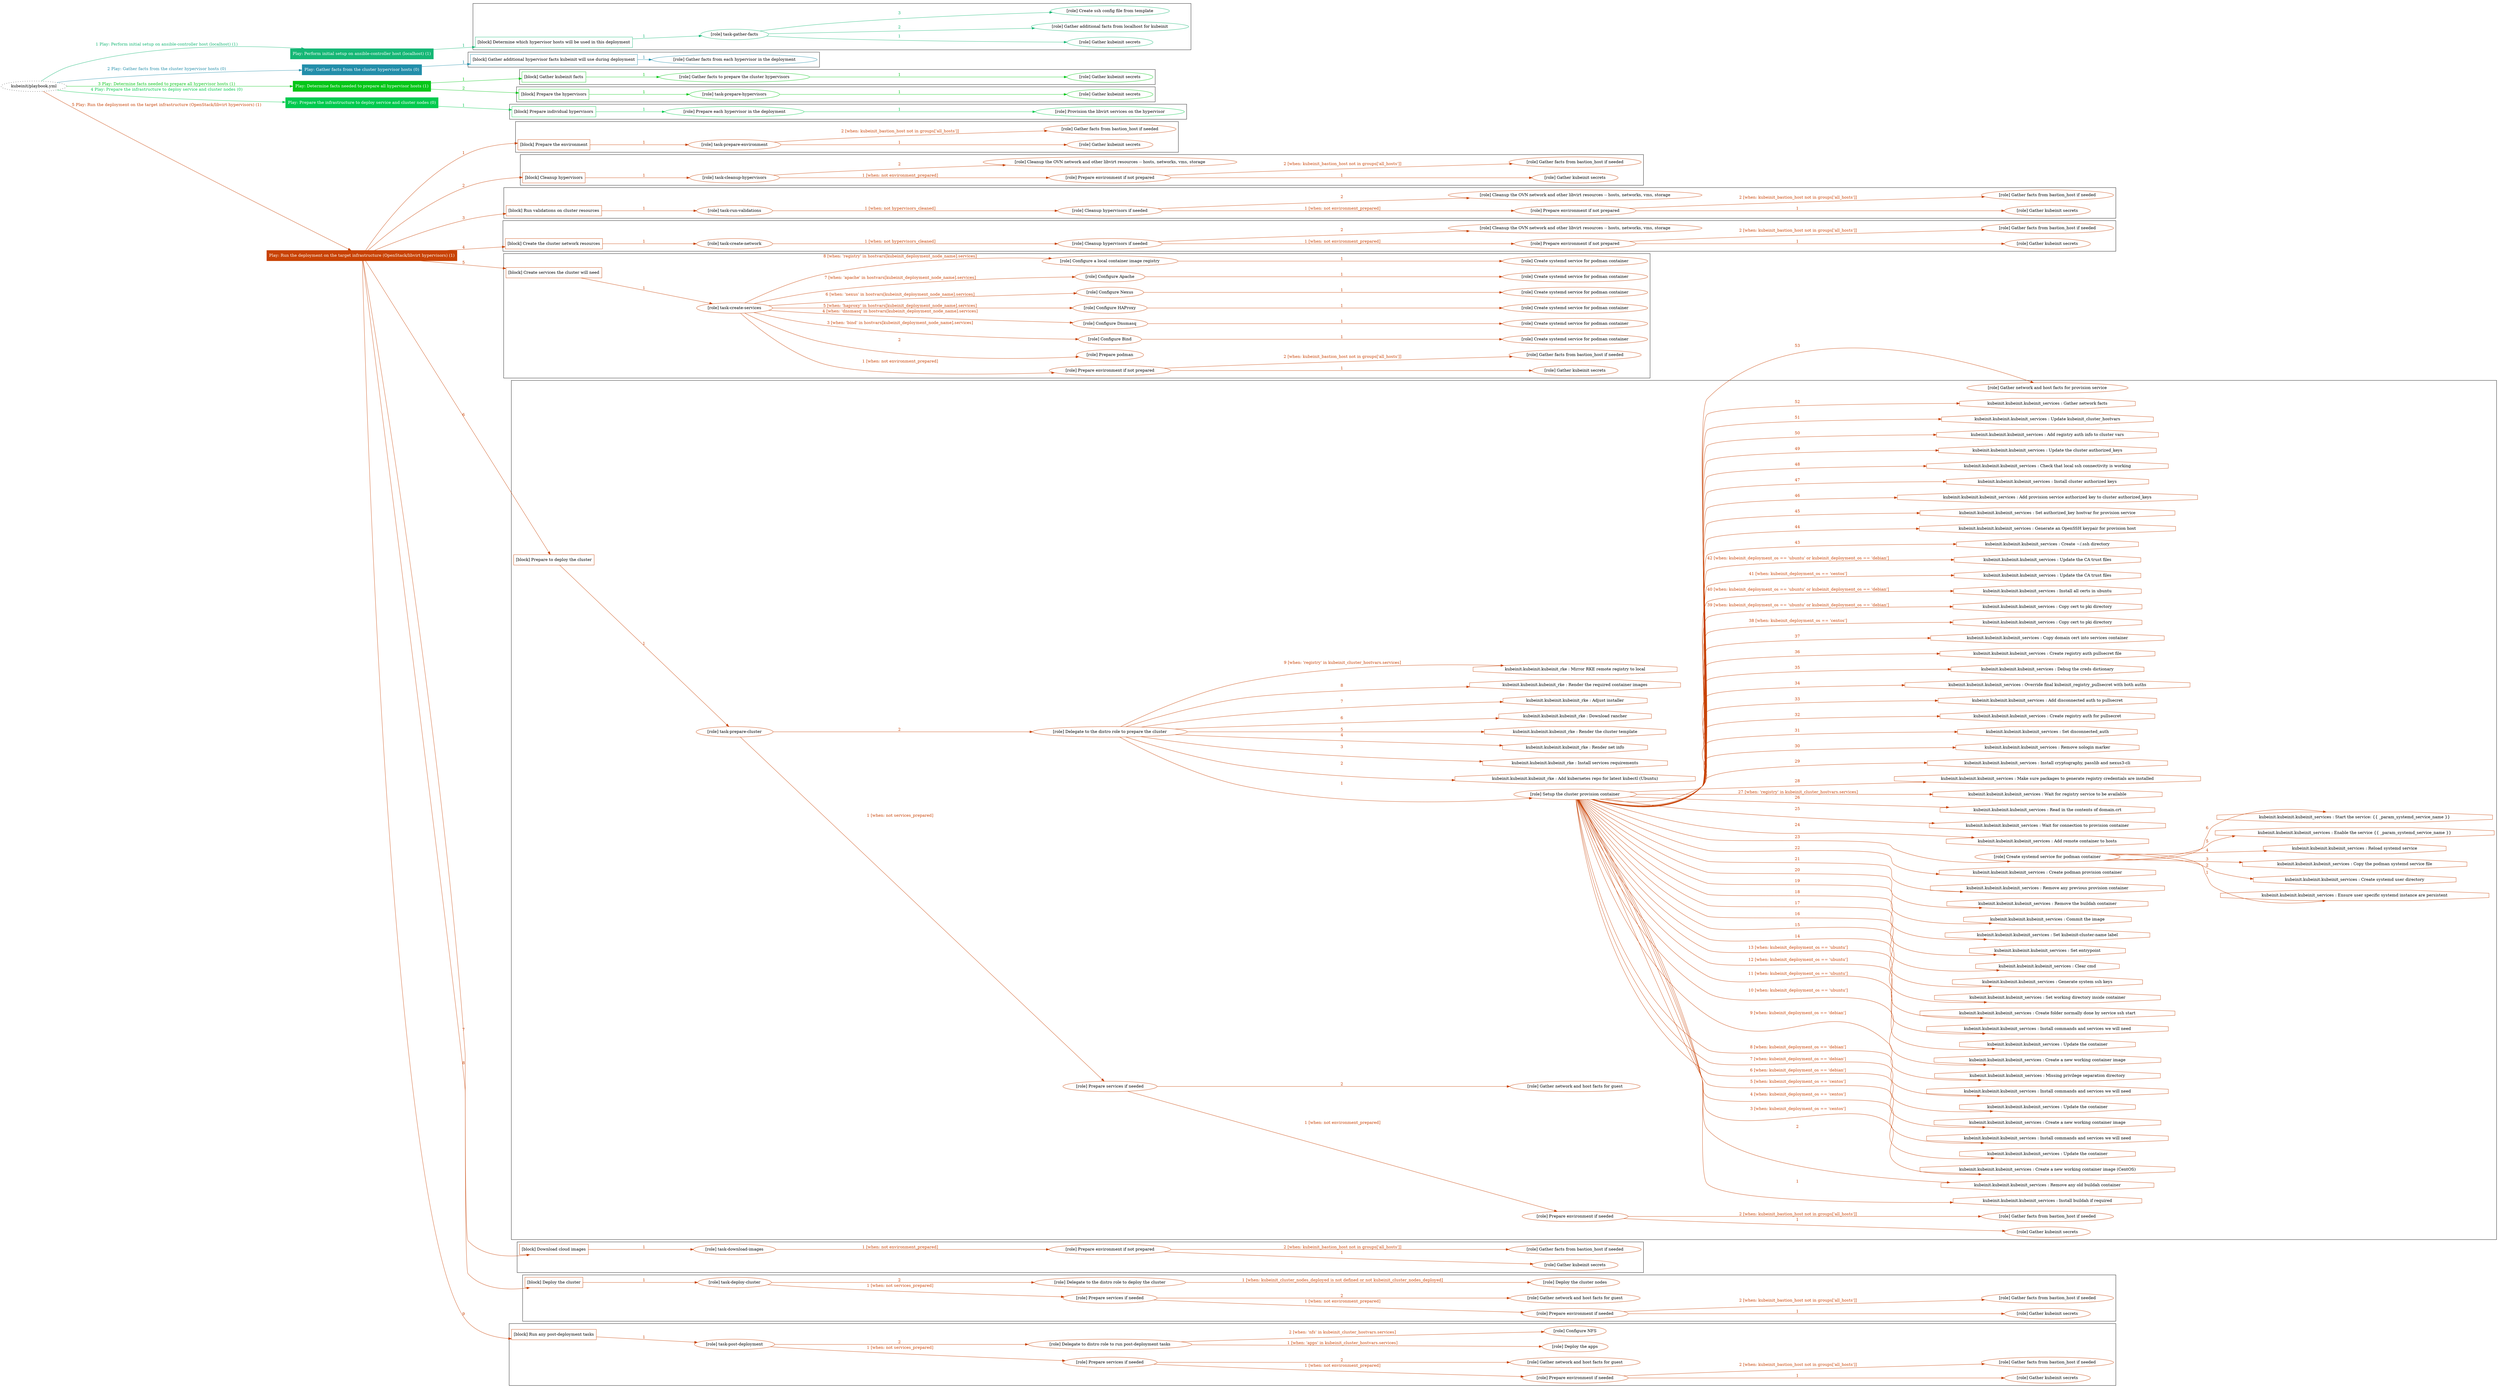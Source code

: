 digraph {
	graph [concentrate=true ordering=in rankdir=LR ratio=fill]
	edge [esep=5 sep=10]
	"kubeinit/playbook.yml" [URL="/home/runner/work/kubeinit/kubeinit/kubeinit/playbook.yml" id=playbook_9ca3b38f style=dotted]
	"kubeinit/playbook.yml" -> play_d59c88f2 [label="1 Play: Perform initial setup on ansible-controller host (localhost) (1)" color="#15b775" fontcolor="#15b775" id=edge_play_d59c88f2 labeltooltip="1 Play: Perform initial setup on ansible-controller host (localhost) (1)" tooltip="1 Play: Perform initial setup on ansible-controller host (localhost) (1)"]
	subgraph "Play: Perform initial setup on ansible-controller host (localhost) (1)" {
		play_d59c88f2 [label="Play: Perform initial setup on ansible-controller host (localhost) (1)" URL="/home/runner/work/kubeinit/kubeinit/kubeinit/playbook.yml" color="#15b775" fontcolor="#ffffff" id=play_d59c88f2 shape=box style=filled tooltip=localhost]
		play_d59c88f2 -> block_7b06a5c7 [label=1 color="#15b775" fontcolor="#15b775" id=edge_block_7b06a5c7 labeltooltip=1 tooltip=1]
		subgraph cluster_block_7b06a5c7 {
			block_7b06a5c7 [label="[block] Determine which hypervisor hosts will be used in this deployment" URL="/home/runner/work/kubeinit/kubeinit/kubeinit/playbook.yml" color="#15b775" id=block_7b06a5c7 labeltooltip="Determine which hypervisor hosts will be used in this deployment" shape=box tooltip="Determine which hypervisor hosts will be used in this deployment"]
			block_7b06a5c7 -> role_4f41cb21 [label="1 " color="#15b775" fontcolor="#15b775" id=edge_role_4f41cb21 labeltooltip="1 " tooltip="1 "]
			subgraph "task-gather-facts" {
				role_4f41cb21 [label="[role] task-gather-facts" URL="/home/runner/work/kubeinit/kubeinit/kubeinit/playbook.yml" color="#15b775" id=role_4f41cb21 tooltip="task-gather-facts"]
				role_4f41cb21 -> role_aa43730c [label="1 " color="#15b775" fontcolor="#15b775" id=edge_role_aa43730c labeltooltip="1 " tooltip="1 "]
				subgraph "Gather kubeinit secrets" {
					role_aa43730c [label="[role] Gather kubeinit secrets" URL="/home/runner/.ansible/collections/ansible_collections/kubeinit/kubeinit/roles/kubeinit_prepare/tasks/build_hypervisors_group.yml" color="#15b775" id=role_aa43730c tooltip="Gather kubeinit secrets"]
				}
				role_4f41cb21 -> role_05e3a381 [label="2 " color="#15b775" fontcolor="#15b775" id=edge_role_05e3a381 labeltooltip="2 " tooltip="2 "]
				subgraph "Gather additional facts from localhost for kubeinit" {
					role_05e3a381 [label="[role] Gather additional facts from localhost for kubeinit" URL="/home/runner/.ansible/collections/ansible_collections/kubeinit/kubeinit/roles/kubeinit_prepare/tasks/build_hypervisors_group.yml" color="#15b775" id=role_05e3a381 tooltip="Gather additional facts from localhost for kubeinit"]
				}
				role_4f41cb21 -> role_a1f5995a [label="3 " color="#15b775" fontcolor="#15b775" id=edge_role_a1f5995a labeltooltip="3 " tooltip="3 "]
				subgraph "Create ssh config file from template" {
					role_a1f5995a [label="[role] Create ssh config file from template" URL="/home/runner/.ansible/collections/ansible_collections/kubeinit/kubeinit/roles/kubeinit_prepare/tasks/build_hypervisors_group.yml" color="#15b775" id=role_a1f5995a tooltip="Create ssh config file from template"]
				}
			}
		}
	}
	"kubeinit/playbook.yml" -> play_d4177a78 [label="2 Play: Gather facts from the cluster hypervisor hosts (0)" color="#228eaa" fontcolor="#228eaa" id=edge_play_d4177a78 labeltooltip="2 Play: Gather facts from the cluster hypervisor hosts (0)" tooltip="2 Play: Gather facts from the cluster hypervisor hosts (0)"]
	subgraph "Play: Gather facts from the cluster hypervisor hosts (0)" {
		play_d4177a78 [label="Play: Gather facts from the cluster hypervisor hosts (0)" URL="/home/runner/work/kubeinit/kubeinit/kubeinit/playbook.yml" color="#228eaa" fontcolor="#ffffff" id=play_d4177a78 shape=box style=filled tooltip="Play: Gather facts from the cluster hypervisor hosts (0)"]
		play_d4177a78 -> block_7fd534d7 [label=1 color="#228eaa" fontcolor="#228eaa" id=edge_block_7fd534d7 labeltooltip=1 tooltip=1]
		subgraph cluster_block_7fd534d7 {
			block_7fd534d7 [label="[block] Gather additional hypervisor facts kubeinit will use during deployment" URL="/home/runner/work/kubeinit/kubeinit/kubeinit/playbook.yml" color="#228eaa" id=block_7fd534d7 labeltooltip="Gather additional hypervisor facts kubeinit will use during deployment" shape=box tooltip="Gather additional hypervisor facts kubeinit will use during deployment"]
			block_7fd534d7 -> role_0a97c863 [label="1 " color="#228eaa" fontcolor="#228eaa" id=edge_role_0a97c863 labeltooltip="1 " tooltip="1 "]
			subgraph "Gather facts from each hypervisor in the deployment" {
				role_0a97c863 [label="[role] Gather facts from each hypervisor in the deployment" URL="/home/runner/work/kubeinit/kubeinit/kubeinit/playbook.yml" color="#228eaa" id=role_0a97c863 tooltip="Gather facts from each hypervisor in the deployment"]
			}
		}
	}
	"kubeinit/playbook.yml" -> play_3b77ac4b [label="3 Play: Determine facts needed to prepare all hypervisor hosts (1)" color="#06c618" fontcolor="#06c618" id=edge_play_3b77ac4b labeltooltip="3 Play: Determine facts needed to prepare all hypervisor hosts (1)" tooltip="3 Play: Determine facts needed to prepare all hypervisor hosts (1)"]
	subgraph "Play: Determine facts needed to prepare all hypervisor hosts (1)" {
		play_3b77ac4b [label="Play: Determine facts needed to prepare all hypervisor hosts (1)" URL="/home/runner/work/kubeinit/kubeinit/kubeinit/playbook.yml" color="#06c618" fontcolor="#ffffff" id=play_3b77ac4b shape=box style=filled tooltip=localhost]
		play_3b77ac4b -> block_9dad046a [label=1 color="#06c618" fontcolor="#06c618" id=edge_block_9dad046a labeltooltip=1 tooltip=1]
		subgraph cluster_block_9dad046a {
			block_9dad046a [label="[block] Gather kubeinit facts" URL="/home/runner/work/kubeinit/kubeinit/kubeinit/playbook.yml" color="#06c618" id=block_9dad046a labeltooltip="Gather kubeinit facts" shape=box tooltip="Gather kubeinit facts"]
			block_9dad046a -> role_287903b8 [label="1 " color="#06c618" fontcolor="#06c618" id=edge_role_287903b8 labeltooltip="1 " tooltip="1 "]
			subgraph "Gather facts to prepare the cluster hypervisors" {
				role_287903b8 [label="[role] Gather facts to prepare the cluster hypervisors" URL="/home/runner/work/kubeinit/kubeinit/kubeinit/playbook.yml" color="#06c618" id=role_287903b8 tooltip="Gather facts to prepare the cluster hypervisors"]
				role_287903b8 -> role_cb8c1063 [label="1 " color="#06c618" fontcolor="#06c618" id=edge_role_cb8c1063 labeltooltip="1 " tooltip="1 "]
				subgraph "Gather kubeinit secrets" {
					role_cb8c1063 [label="[role] Gather kubeinit secrets" URL="/home/runner/.ansible/collections/ansible_collections/kubeinit/kubeinit/roles/kubeinit_prepare/tasks/gather_kubeinit_facts.yml" color="#06c618" id=role_cb8c1063 tooltip="Gather kubeinit secrets"]
				}
			}
		}
		play_3b77ac4b -> block_58131770 [label=2 color="#06c618" fontcolor="#06c618" id=edge_block_58131770 labeltooltip=2 tooltip=2]
		subgraph cluster_block_58131770 {
			block_58131770 [label="[block] Prepare the hypervisors" URL="/home/runner/work/kubeinit/kubeinit/kubeinit/playbook.yml" color="#06c618" id=block_58131770 labeltooltip="Prepare the hypervisors" shape=box tooltip="Prepare the hypervisors"]
			block_58131770 -> role_abd11a14 [label="1 " color="#06c618" fontcolor="#06c618" id=edge_role_abd11a14 labeltooltip="1 " tooltip="1 "]
			subgraph "task-prepare-hypervisors" {
				role_abd11a14 [label="[role] task-prepare-hypervisors" URL="/home/runner/work/kubeinit/kubeinit/kubeinit/playbook.yml" color="#06c618" id=role_abd11a14 tooltip="task-prepare-hypervisors"]
				role_abd11a14 -> role_1babb96e [label="1 " color="#06c618" fontcolor="#06c618" id=edge_role_1babb96e labeltooltip="1 " tooltip="1 "]
				subgraph "Gather kubeinit secrets" {
					role_1babb96e [label="[role] Gather kubeinit secrets" URL="/home/runner/.ansible/collections/ansible_collections/kubeinit/kubeinit/roles/kubeinit_prepare/tasks/gather_kubeinit_facts.yml" color="#06c618" id=role_1babb96e tooltip="Gather kubeinit secrets"]
				}
			}
		}
	}
	"kubeinit/playbook.yml" -> play_808f727d [label="4 Play: Prepare the infrastructure to deploy service and cluster nodes (0)" color="#02ca4e" fontcolor="#02ca4e" id=edge_play_808f727d labeltooltip="4 Play: Prepare the infrastructure to deploy service and cluster nodes (0)" tooltip="4 Play: Prepare the infrastructure to deploy service and cluster nodes (0)"]
	subgraph "Play: Prepare the infrastructure to deploy service and cluster nodes (0)" {
		play_808f727d [label="Play: Prepare the infrastructure to deploy service and cluster nodes (0)" URL="/home/runner/work/kubeinit/kubeinit/kubeinit/playbook.yml" color="#02ca4e" fontcolor="#ffffff" id=play_808f727d shape=box style=filled tooltip="Play: Prepare the infrastructure to deploy service and cluster nodes (0)"]
		play_808f727d -> block_0c9c4eeb [label=1 color="#02ca4e" fontcolor="#02ca4e" id=edge_block_0c9c4eeb labeltooltip=1 tooltip=1]
		subgraph cluster_block_0c9c4eeb {
			block_0c9c4eeb [label="[block] Prepare individual hypervisors" URL="/home/runner/work/kubeinit/kubeinit/kubeinit/playbook.yml" color="#02ca4e" id=block_0c9c4eeb labeltooltip="Prepare individual hypervisors" shape=box tooltip="Prepare individual hypervisors"]
			block_0c9c4eeb -> role_4b9c747a [label="1 " color="#02ca4e" fontcolor="#02ca4e" id=edge_role_4b9c747a labeltooltip="1 " tooltip="1 "]
			subgraph "Prepare each hypervisor in the deployment" {
				role_4b9c747a [label="[role] Prepare each hypervisor in the deployment" URL="/home/runner/work/kubeinit/kubeinit/kubeinit/playbook.yml" color="#02ca4e" id=role_4b9c747a tooltip="Prepare each hypervisor in the deployment"]
				role_4b9c747a -> role_633e5bcf [label="1 " color="#02ca4e" fontcolor="#02ca4e" id=edge_role_633e5bcf labeltooltip="1 " tooltip="1 "]
				subgraph "Provision the libvirt services on the hypervisor" {
					role_633e5bcf [label="[role] Provision the libvirt services on the hypervisor" URL="/home/runner/.ansible/collections/ansible_collections/kubeinit/kubeinit/roles/kubeinit_prepare/tasks/prepare_hypervisor.yml" color="#02ca4e" id=role_633e5bcf tooltip="Provision the libvirt services on the hypervisor"]
				}
			}
		}
	}
	"kubeinit/playbook.yml" -> play_182dd97b [label="5 Play: Run the deployment on the target infrastructure (OpenStack/libvirt hypervisors) (1)" color="#c84204" fontcolor="#c84204" id=edge_play_182dd97b labeltooltip="5 Play: Run the deployment on the target infrastructure (OpenStack/libvirt hypervisors) (1)" tooltip="5 Play: Run the deployment on the target infrastructure (OpenStack/libvirt hypervisors) (1)"]
	subgraph "Play: Run the deployment on the target infrastructure (OpenStack/libvirt hypervisors) (1)" {
		play_182dd97b [label="Play: Run the deployment on the target infrastructure (OpenStack/libvirt hypervisors) (1)" URL="/home/runner/work/kubeinit/kubeinit/kubeinit/playbook.yml" color="#c84204" fontcolor="#ffffff" id=play_182dd97b shape=box style=filled tooltip=localhost]
		play_182dd97b -> block_7d0d0b30 [label=1 color="#c84204" fontcolor="#c84204" id=edge_block_7d0d0b30 labeltooltip=1 tooltip=1]
		subgraph cluster_block_7d0d0b30 {
			block_7d0d0b30 [label="[block] Prepare the environment" URL="/home/runner/work/kubeinit/kubeinit/kubeinit/playbook.yml" color="#c84204" id=block_7d0d0b30 labeltooltip="Prepare the environment" shape=box tooltip="Prepare the environment"]
			block_7d0d0b30 -> role_c57fc112 [label="1 " color="#c84204" fontcolor="#c84204" id=edge_role_c57fc112 labeltooltip="1 " tooltip="1 "]
			subgraph "task-prepare-environment" {
				role_c57fc112 [label="[role] task-prepare-environment" URL="/home/runner/work/kubeinit/kubeinit/kubeinit/playbook.yml" color="#c84204" id=role_c57fc112 tooltip="task-prepare-environment"]
				role_c57fc112 -> role_b28c0590 [label="1 " color="#c84204" fontcolor="#c84204" id=edge_role_b28c0590 labeltooltip="1 " tooltip="1 "]
				subgraph "Gather kubeinit secrets" {
					role_b28c0590 [label="[role] Gather kubeinit secrets" URL="/home/runner/.ansible/collections/ansible_collections/kubeinit/kubeinit/roles/kubeinit_prepare/tasks/gather_kubeinit_facts.yml" color="#c84204" id=role_b28c0590 tooltip="Gather kubeinit secrets"]
				}
				role_c57fc112 -> role_aaff9ee0 [label="2 [when: kubeinit_bastion_host not in groups['all_hosts']]" color="#c84204" fontcolor="#c84204" id=edge_role_aaff9ee0 labeltooltip="2 [when: kubeinit_bastion_host not in groups['all_hosts']]" tooltip="2 [when: kubeinit_bastion_host not in groups['all_hosts']]"]
				subgraph "Gather facts from bastion_host if needed" {
					role_aaff9ee0 [label="[role] Gather facts from bastion_host if needed" URL="/home/runner/.ansible/collections/ansible_collections/kubeinit/kubeinit/roles/kubeinit_prepare/tasks/main.yml" color="#c84204" id=role_aaff9ee0 tooltip="Gather facts from bastion_host if needed"]
				}
			}
		}
		play_182dd97b -> block_cdfeadb4 [label=2 color="#c84204" fontcolor="#c84204" id=edge_block_cdfeadb4 labeltooltip=2 tooltip=2]
		subgraph cluster_block_cdfeadb4 {
			block_cdfeadb4 [label="[block] Cleanup hypervisors" URL="/home/runner/work/kubeinit/kubeinit/kubeinit/playbook.yml" color="#c84204" id=block_cdfeadb4 labeltooltip="Cleanup hypervisors" shape=box tooltip="Cleanup hypervisors"]
			block_cdfeadb4 -> role_5888d4be [label="1 " color="#c84204" fontcolor="#c84204" id=edge_role_5888d4be labeltooltip="1 " tooltip="1 "]
			subgraph "task-cleanup-hypervisors" {
				role_5888d4be [label="[role] task-cleanup-hypervisors" URL="/home/runner/work/kubeinit/kubeinit/kubeinit/playbook.yml" color="#c84204" id=role_5888d4be tooltip="task-cleanup-hypervisors"]
				role_5888d4be -> role_8fe68e8e [label="1 [when: not environment_prepared]" color="#c84204" fontcolor="#c84204" id=edge_role_8fe68e8e labeltooltip="1 [when: not environment_prepared]" tooltip="1 [when: not environment_prepared]"]
				subgraph "Prepare environment if not prepared" {
					role_8fe68e8e [label="[role] Prepare environment if not prepared" URL="/home/runner/.ansible/collections/ansible_collections/kubeinit/kubeinit/roles/kubeinit_libvirt/tasks/cleanup_hypervisors.yml" color="#c84204" id=role_8fe68e8e tooltip="Prepare environment if not prepared"]
					role_8fe68e8e -> role_4616cb6f [label="1 " color="#c84204" fontcolor="#c84204" id=edge_role_4616cb6f labeltooltip="1 " tooltip="1 "]
					subgraph "Gather kubeinit secrets" {
						role_4616cb6f [label="[role] Gather kubeinit secrets" URL="/home/runner/.ansible/collections/ansible_collections/kubeinit/kubeinit/roles/kubeinit_prepare/tasks/gather_kubeinit_facts.yml" color="#c84204" id=role_4616cb6f tooltip="Gather kubeinit secrets"]
					}
					role_8fe68e8e -> role_718256cd [label="2 [when: kubeinit_bastion_host not in groups['all_hosts']]" color="#c84204" fontcolor="#c84204" id=edge_role_718256cd labeltooltip="2 [when: kubeinit_bastion_host not in groups['all_hosts']]" tooltip="2 [when: kubeinit_bastion_host not in groups['all_hosts']]"]
					subgraph "Gather facts from bastion_host if needed" {
						role_718256cd [label="[role] Gather facts from bastion_host if needed" URL="/home/runner/.ansible/collections/ansible_collections/kubeinit/kubeinit/roles/kubeinit_prepare/tasks/main.yml" color="#c84204" id=role_718256cd tooltip="Gather facts from bastion_host if needed"]
					}
				}
				role_5888d4be -> role_a38da1d7 [label="2 " color="#c84204" fontcolor="#c84204" id=edge_role_a38da1d7 labeltooltip="2 " tooltip="2 "]
				subgraph "Cleanup the OVN network and other libvirt resources -- hosts, networks, vms, storage" {
					role_a38da1d7 [label="[role] Cleanup the OVN network and other libvirt resources -- hosts, networks, vms, storage" URL="/home/runner/.ansible/collections/ansible_collections/kubeinit/kubeinit/roles/kubeinit_libvirt/tasks/cleanup_hypervisors.yml" color="#c84204" id=role_a38da1d7 tooltip="Cleanup the OVN network and other libvirt resources -- hosts, networks, vms, storage"]
				}
			}
		}
		play_182dd97b -> block_e8cf14c3 [label=3 color="#c84204" fontcolor="#c84204" id=edge_block_e8cf14c3 labeltooltip=3 tooltip=3]
		subgraph cluster_block_e8cf14c3 {
			block_e8cf14c3 [label="[block] Run validations on cluster resources" URL="/home/runner/work/kubeinit/kubeinit/kubeinit/playbook.yml" color="#c84204" id=block_e8cf14c3 labeltooltip="Run validations on cluster resources" shape=box tooltip="Run validations on cluster resources"]
			block_e8cf14c3 -> role_94b2696f [label="1 " color="#c84204" fontcolor="#c84204" id=edge_role_94b2696f labeltooltip="1 " tooltip="1 "]
			subgraph "task-run-validations" {
				role_94b2696f [label="[role] task-run-validations" URL="/home/runner/work/kubeinit/kubeinit/kubeinit/playbook.yml" color="#c84204" id=role_94b2696f tooltip="task-run-validations"]
				role_94b2696f -> role_e4f2c6fd [label="1 [when: not hypervisors_cleaned]" color="#c84204" fontcolor="#c84204" id=edge_role_e4f2c6fd labeltooltip="1 [when: not hypervisors_cleaned]" tooltip="1 [when: not hypervisors_cleaned]"]
				subgraph "Cleanup hypervisors if needed" {
					role_e4f2c6fd [label="[role] Cleanup hypervisors if needed" URL="/home/runner/.ansible/collections/ansible_collections/kubeinit/kubeinit/roles/kubeinit_validations/tasks/main.yml" color="#c84204" id=role_e4f2c6fd tooltip="Cleanup hypervisors if needed"]
					role_e4f2c6fd -> role_3c29359b [label="1 [when: not environment_prepared]" color="#c84204" fontcolor="#c84204" id=edge_role_3c29359b labeltooltip="1 [when: not environment_prepared]" tooltip="1 [when: not environment_prepared]"]
					subgraph "Prepare environment if not prepared" {
						role_3c29359b [label="[role] Prepare environment if not prepared" URL="/home/runner/.ansible/collections/ansible_collections/kubeinit/kubeinit/roles/kubeinit_libvirt/tasks/cleanup_hypervisors.yml" color="#c84204" id=role_3c29359b tooltip="Prepare environment if not prepared"]
						role_3c29359b -> role_b6883e1e [label="1 " color="#c84204" fontcolor="#c84204" id=edge_role_b6883e1e labeltooltip="1 " tooltip="1 "]
						subgraph "Gather kubeinit secrets" {
							role_b6883e1e [label="[role] Gather kubeinit secrets" URL="/home/runner/.ansible/collections/ansible_collections/kubeinit/kubeinit/roles/kubeinit_prepare/tasks/gather_kubeinit_facts.yml" color="#c84204" id=role_b6883e1e tooltip="Gather kubeinit secrets"]
						}
						role_3c29359b -> role_89e35701 [label="2 [when: kubeinit_bastion_host not in groups['all_hosts']]" color="#c84204" fontcolor="#c84204" id=edge_role_89e35701 labeltooltip="2 [when: kubeinit_bastion_host not in groups['all_hosts']]" tooltip="2 [when: kubeinit_bastion_host not in groups['all_hosts']]"]
						subgraph "Gather facts from bastion_host if needed" {
							role_89e35701 [label="[role] Gather facts from bastion_host if needed" URL="/home/runner/.ansible/collections/ansible_collections/kubeinit/kubeinit/roles/kubeinit_prepare/tasks/main.yml" color="#c84204" id=role_89e35701 tooltip="Gather facts from bastion_host if needed"]
						}
					}
					role_e4f2c6fd -> role_2ad2f43c [label="2 " color="#c84204" fontcolor="#c84204" id=edge_role_2ad2f43c labeltooltip="2 " tooltip="2 "]
					subgraph "Cleanup the OVN network and other libvirt resources -- hosts, networks, vms, storage" {
						role_2ad2f43c [label="[role] Cleanup the OVN network and other libvirt resources -- hosts, networks, vms, storage" URL="/home/runner/.ansible/collections/ansible_collections/kubeinit/kubeinit/roles/kubeinit_libvirt/tasks/cleanup_hypervisors.yml" color="#c84204" id=role_2ad2f43c tooltip="Cleanup the OVN network and other libvirt resources -- hosts, networks, vms, storage"]
					}
				}
			}
		}
		play_182dd97b -> block_13d22b12 [label=4 color="#c84204" fontcolor="#c84204" id=edge_block_13d22b12 labeltooltip=4 tooltip=4]
		subgraph cluster_block_13d22b12 {
			block_13d22b12 [label="[block] Create the cluster network resources" URL="/home/runner/work/kubeinit/kubeinit/kubeinit/playbook.yml" color="#c84204" id=block_13d22b12 labeltooltip="Create the cluster network resources" shape=box tooltip="Create the cluster network resources"]
			block_13d22b12 -> role_793663b4 [label="1 " color="#c84204" fontcolor="#c84204" id=edge_role_793663b4 labeltooltip="1 " tooltip="1 "]
			subgraph "task-create-network" {
				role_793663b4 [label="[role] task-create-network" URL="/home/runner/work/kubeinit/kubeinit/kubeinit/playbook.yml" color="#c84204" id=role_793663b4 tooltip="task-create-network"]
				role_793663b4 -> role_85b1e8d5 [label="1 [when: not hypervisors_cleaned]" color="#c84204" fontcolor="#c84204" id=edge_role_85b1e8d5 labeltooltip="1 [when: not hypervisors_cleaned]" tooltip="1 [when: not hypervisors_cleaned]"]
				subgraph "Cleanup hypervisors if needed" {
					role_85b1e8d5 [label="[role] Cleanup hypervisors if needed" URL="/home/runner/.ansible/collections/ansible_collections/kubeinit/kubeinit/roles/kubeinit_libvirt/tasks/create_network.yml" color="#c84204" id=role_85b1e8d5 tooltip="Cleanup hypervisors if needed"]
					role_85b1e8d5 -> role_71164fb5 [label="1 [when: not environment_prepared]" color="#c84204" fontcolor="#c84204" id=edge_role_71164fb5 labeltooltip="1 [when: not environment_prepared]" tooltip="1 [when: not environment_prepared]"]
					subgraph "Prepare environment if not prepared" {
						role_71164fb5 [label="[role] Prepare environment if not prepared" URL="/home/runner/.ansible/collections/ansible_collections/kubeinit/kubeinit/roles/kubeinit_libvirt/tasks/cleanup_hypervisors.yml" color="#c84204" id=role_71164fb5 tooltip="Prepare environment if not prepared"]
						role_71164fb5 -> role_510c5f0e [label="1 " color="#c84204" fontcolor="#c84204" id=edge_role_510c5f0e labeltooltip="1 " tooltip="1 "]
						subgraph "Gather kubeinit secrets" {
							role_510c5f0e [label="[role] Gather kubeinit secrets" URL="/home/runner/.ansible/collections/ansible_collections/kubeinit/kubeinit/roles/kubeinit_prepare/tasks/gather_kubeinit_facts.yml" color="#c84204" id=role_510c5f0e tooltip="Gather kubeinit secrets"]
						}
						role_71164fb5 -> role_5cb1735f [label="2 [when: kubeinit_bastion_host not in groups['all_hosts']]" color="#c84204" fontcolor="#c84204" id=edge_role_5cb1735f labeltooltip="2 [when: kubeinit_bastion_host not in groups['all_hosts']]" tooltip="2 [when: kubeinit_bastion_host not in groups['all_hosts']]"]
						subgraph "Gather facts from bastion_host if needed" {
							role_5cb1735f [label="[role] Gather facts from bastion_host if needed" URL="/home/runner/.ansible/collections/ansible_collections/kubeinit/kubeinit/roles/kubeinit_prepare/tasks/main.yml" color="#c84204" id=role_5cb1735f tooltip="Gather facts from bastion_host if needed"]
						}
					}
					role_85b1e8d5 -> role_182f7658 [label="2 " color="#c84204" fontcolor="#c84204" id=edge_role_182f7658 labeltooltip="2 " tooltip="2 "]
					subgraph "Cleanup the OVN network and other libvirt resources -- hosts, networks, vms, storage" {
						role_182f7658 [label="[role] Cleanup the OVN network and other libvirt resources -- hosts, networks, vms, storage" URL="/home/runner/.ansible/collections/ansible_collections/kubeinit/kubeinit/roles/kubeinit_libvirt/tasks/cleanup_hypervisors.yml" color="#c84204" id=role_182f7658 tooltip="Cleanup the OVN network and other libvirt resources -- hosts, networks, vms, storage"]
					}
				}
			}
		}
		play_182dd97b -> block_ba801229 [label=5 color="#c84204" fontcolor="#c84204" id=edge_block_ba801229 labeltooltip=5 tooltip=5]
		subgraph cluster_block_ba801229 {
			block_ba801229 [label="[block] Create services the cluster will need" URL="/home/runner/work/kubeinit/kubeinit/kubeinit/playbook.yml" color="#c84204" id=block_ba801229 labeltooltip="Create services the cluster will need" shape=box tooltip="Create services the cluster will need"]
			block_ba801229 -> role_39115a9c [label="1 " color="#c84204" fontcolor="#c84204" id=edge_role_39115a9c labeltooltip="1 " tooltip="1 "]
			subgraph "task-create-services" {
				role_39115a9c [label="[role] task-create-services" URL="/home/runner/work/kubeinit/kubeinit/kubeinit/playbook.yml" color="#c84204" id=role_39115a9c tooltip="task-create-services"]
				role_39115a9c -> role_d4033466 [label="1 [when: not environment_prepared]" color="#c84204" fontcolor="#c84204" id=edge_role_d4033466 labeltooltip="1 [when: not environment_prepared]" tooltip="1 [when: not environment_prepared]"]
				subgraph "Prepare environment if not prepared" {
					role_d4033466 [label="[role] Prepare environment if not prepared" URL="/home/runner/.ansible/collections/ansible_collections/kubeinit/kubeinit/roles/kubeinit_services/tasks/main.yml" color="#c84204" id=role_d4033466 tooltip="Prepare environment if not prepared"]
					role_d4033466 -> role_c4437d73 [label="1 " color="#c84204" fontcolor="#c84204" id=edge_role_c4437d73 labeltooltip="1 " tooltip="1 "]
					subgraph "Gather kubeinit secrets" {
						role_c4437d73 [label="[role] Gather kubeinit secrets" URL="/home/runner/.ansible/collections/ansible_collections/kubeinit/kubeinit/roles/kubeinit_prepare/tasks/gather_kubeinit_facts.yml" color="#c84204" id=role_c4437d73 tooltip="Gather kubeinit secrets"]
					}
					role_d4033466 -> role_ca6026b2 [label="2 [when: kubeinit_bastion_host not in groups['all_hosts']]" color="#c84204" fontcolor="#c84204" id=edge_role_ca6026b2 labeltooltip="2 [when: kubeinit_bastion_host not in groups['all_hosts']]" tooltip="2 [when: kubeinit_bastion_host not in groups['all_hosts']]"]
					subgraph "Gather facts from bastion_host if needed" {
						role_ca6026b2 [label="[role] Gather facts from bastion_host if needed" URL="/home/runner/.ansible/collections/ansible_collections/kubeinit/kubeinit/roles/kubeinit_prepare/tasks/main.yml" color="#c84204" id=role_ca6026b2 tooltip="Gather facts from bastion_host if needed"]
					}
				}
				role_39115a9c -> role_7c058d97 [label="2 " color="#c84204" fontcolor="#c84204" id=edge_role_7c058d97 labeltooltip="2 " tooltip="2 "]
				subgraph "Prepare podman" {
					role_7c058d97 [label="[role] Prepare podman" URL="/home/runner/.ansible/collections/ansible_collections/kubeinit/kubeinit/roles/kubeinit_services/tasks/00_create_service_pod.yml" color="#c84204" id=role_7c058d97 tooltip="Prepare podman"]
				}
				role_39115a9c -> role_5994bffa [label="3 [when: 'bind' in hostvars[kubeinit_deployment_node_name].services]" color="#c84204" fontcolor="#c84204" id=edge_role_5994bffa labeltooltip="3 [when: 'bind' in hostvars[kubeinit_deployment_node_name].services]" tooltip="3 [when: 'bind' in hostvars[kubeinit_deployment_node_name].services]"]
				subgraph "Configure Bind" {
					role_5994bffa [label="[role] Configure Bind" URL="/home/runner/.ansible/collections/ansible_collections/kubeinit/kubeinit/roles/kubeinit_services/tasks/start_services_containers.yml" color="#c84204" id=role_5994bffa tooltip="Configure Bind"]
					role_5994bffa -> role_64099a5f [label="1 " color="#c84204" fontcolor="#c84204" id=edge_role_64099a5f labeltooltip="1 " tooltip="1 "]
					subgraph "Create systemd service for podman container" {
						role_64099a5f [label="[role] Create systemd service for podman container" URL="/home/runner/.ansible/collections/ansible_collections/kubeinit/kubeinit/roles/kubeinit_bind/tasks/main.yml" color="#c84204" id=role_64099a5f tooltip="Create systemd service for podman container"]
					}
				}
				role_39115a9c -> role_5c585f48 [label="4 [when: 'dnsmasq' in hostvars[kubeinit_deployment_node_name].services]" color="#c84204" fontcolor="#c84204" id=edge_role_5c585f48 labeltooltip="4 [when: 'dnsmasq' in hostvars[kubeinit_deployment_node_name].services]" tooltip="4 [when: 'dnsmasq' in hostvars[kubeinit_deployment_node_name].services]"]
				subgraph "Configure Dnsmasq" {
					role_5c585f48 [label="[role] Configure Dnsmasq" URL="/home/runner/.ansible/collections/ansible_collections/kubeinit/kubeinit/roles/kubeinit_services/tasks/start_services_containers.yml" color="#c84204" id=role_5c585f48 tooltip="Configure Dnsmasq"]
					role_5c585f48 -> role_88c89c9a [label="1 " color="#c84204" fontcolor="#c84204" id=edge_role_88c89c9a labeltooltip="1 " tooltip="1 "]
					subgraph "Create systemd service for podman container" {
						role_88c89c9a [label="[role] Create systemd service for podman container" URL="/home/runner/.ansible/collections/ansible_collections/kubeinit/kubeinit/roles/kubeinit_dnsmasq/tasks/main.yml" color="#c84204" id=role_88c89c9a tooltip="Create systemd service for podman container"]
					}
				}
				role_39115a9c -> role_12ef8c14 [label="5 [when: 'haproxy' in hostvars[kubeinit_deployment_node_name].services]" color="#c84204" fontcolor="#c84204" id=edge_role_12ef8c14 labeltooltip="5 [when: 'haproxy' in hostvars[kubeinit_deployment_node_name].services]" tooltip="5 [when: 'haproxy' in hostvars[kubeinit_deployment_node_name].services]"]
				subgraph "Configure HAProxy" {
					role_12ef8c14 [label="[role] Configure HAProxy" URL="/home/runner/.ansible/collections/ansible_collections/kubeinit/kubeinit/roles/kubeinit_services/tasks/start_services_containers.yml" color="#c84204" id=role_12ef8c14 tooltip="Configure HAProxy"]
					role_12ef8c14 -> role_498f2b73 [label="1 " color="#c84204" fontcolor="#c84204" id=edge_role_498f2b73 labeltooltip="1 " tooltip="1 "]
					subgraph "Create systemd service for podman container" {
						role_498f2b73 [label="[role] Create systemd service for podman container" URL="/home/runner/.ansible/collections/ansible_collections/kubeinit/kubeinit/roles/kubeinit_haproxy/tasks/main.yml" color="#c84204" id=role_498f2b73 tooltip="Create systemd service for podman container"]
					}
				}
				role_39115a9c -> role_435e96b9 [label="6 [when: 'nexus' in hostvars[kubeinit_deployment_node_name].services]" color="#c84204" fontcolor="#c84204" id=edge_role_435e96b9 labeltooltip="6 [when: 'nexus' in hostvars[kubeinit_deployment_node_name].services]" tooltip="6 [when: 'nexus' in hostvars[kubeinit_deployment_node_name].services]"]
				subgraph "Configure Nexus" {
					role_435e96b9 [label="[role] Configure Nexus" URL="/home/runner/.ansible/collections/ansible_collections/kubeinit/kubeinit/roles/kubeinit_services/tasks/start_services_containers.yml" color="#c84204" id=role_435e96b9 tooltip="Configure Nexus"]
					role_435e96b9 -> role_fd56d5d7 [label="1 " color="#c84204" fontcolor="#c84204" id=edge_role_fd56d5d7 labeltooltip="1 " tooltip="1 "]
					subgraph "Create systemd service for podman container" {
						role_fd56d5d7 [label="[role] Create systemd service for podman container" URL="/home/runner/.ansible/collections/ansible_collections/kubeinit/kubeinit/roles/kubeinit_nexus/tasks/main.yml" color="#c84204" id=role_fd56d5d7 tooltip="Create systemd service for podman container"]
					}
				}
				role_39115a9c -> role_84c0873f [label="7 [when: 'apache' in hostvars[kubeinit_deployment_node_name].services]" color="#c84204" fontcolor="#c84204" id=edge_role_84c0873f labeltooltip="7 [when: 'apache' in hostvars[kubeinit_deployment_node_name].services]" tooltip="7 [when: 'apache' in hostvars[kubeinit_deployment_node_name].services]"]
				subgraph "Configure Apache" {
					role_84c0873f [label="[role] Configure Apache" URL="/home/runner/.ansible/collections/ansible_collections/kubeinit/kubeinit/roles/kubeinit_services/tasks/start_services_containers.yml" color="#c84204" id=role_84c0873f tooltip="Configure Apache"]
					role_84c0873f -> role_ec7ac014 [label="1 " color="#c84204" fontcolor="#c84204" id=edge_role_ec7ac014 labeltooltip="1 " tooltip="1 "]
					subgraph "Create systemd service for podman container" {
						role_ec7ac014 [label="[role] Create systemd service for podman container" URL="/home/runner/.ansible/collections/ansible_collections/kubeinit/kubeinit/roles/kubeinit_apache/tasks/main.yml" color="#c84204" id=role_ec7ac014 tooltip="Create systemd service for podman container"]
					}
				}
				role_39115a9c -> role_2061b715 [label="8 [when: 'registry' in hostvars[kubeinit_deployment_node_name].services]" color="#c84204" fontcolor="#c84204" id=edge_role_2061b715 labeltooltip="8 [when: 'registry' in hostvars[kubeinit_deployment_node_name].services]" tooltip="8 [when: 'registry' in hostvars[kubeinit_deployment_node_name].services]"]
				subgraph "Configure a local container image registry" {
					role_2061b715 [label="[role] Configure a local container image registry" URL="/home/runner/.ansible/collections/ansible_collections/kubeinit/kubeinit/roles/kubeinit_services/tasks/start_services_containers.yml" color="#c84204" id=role_2061b715 tooltip="Configure a local container image registry"]
					role_2061b715 -> role_6da7e047 [label="1 " color="#c84204" fontcolor="#c84204" id=edge_role_6da7e047 labeltooltip="1 " tooltip="1 "]
					subgraph "Create systemd service for podman container" {
						role_6da7e047 [label="[role] Create systemd service for podman container" URL="/home/runner/.ansible/collections/ansible_collections/kubeinit/kubeinit/roles/kubeinit_registry/tasks/main.yml" color="#c84204" id=role_6da7e047 tooltip="Create systemd service for podman container"]
					}
				}
			}
		}
		play_182dd97b -> block_030e42ec [label=6 color="#c84204" fontcolor="#c84204" id=edge_block_030e42ec labeltooltip=6 tooltip=6]
		subgraph cluster_block_030e42ec {
			block_030e42ec [label="[block] Prepare to deploy the cluster" URL="/home/runner/work/kubeinit/kubeinit/kubeinit/playbook.yml" color="#c84204" id=block_030e42ec labeltooltip="Prepare to deploy the cluster" shape=box tooltip="Prepare to deploy the cluster"]
			block_030e42ec -> role_20dee968 [label="1 " color="#c84204" fontcolor="#c84204" id=edge_role_20dee968 labeltooltip="1 " tooltip="1 "]
			subgraph "task-prepare-cluster" {
				role_20dee968 [label="[role] task-prepare-cluster" URL="/home/runner/work/kubeinit/kubeinit/kubeinit/playbook.yml" color="#c84204" id=role_20dee968 tooltip="task-prepare-cluster"]
				role_20dee968 -> role_1fb0c913 [label="1 [when: not services_prepared]" color="#c84204" fontcolor="#c84204" id=edge_role_1fb0c913 labeltooltip="1 [when: not services_prepared]" tooltip="1 [when: not services_prepared]"]
				subgraph "Prepare services if needed" {
					role_1fb0c913 [label="[role] Prepare services if needed" URL="/home/runner/.ansible/collections/ansible_collections/kubeinit/kubeinit/roles/kubeinit_prepare/tasks/prepare_cluster.yml" color="#c84204" id=role_1fb0c913 tooltip="Prepare services if needed"]
					role_1fb0c913 -> role_566fd2dc [label="1 [when: not environment_prepared]" color="#c84204" fontcolor="#c84204" id=edge_role_566fd2dc labeltooltip="1 [when: not environment_prepared]" tooltip="1 [when: not environment_prepared]"]
					subgraph "Prepare environment if needed" {
						role_566fd2dc [label="[role] Prepare environment if needed" URL="/home/runner/.ansible/collections/ansible_collections/kubeinit/kubeinit/roles/kubeinit_services/tasks/prepare_services.yml" color="#c84204" id=role_566fd2dc tooltip="Prepare environment if needed"]
						role_566fd2dc -> role_13269b58 [label="1 " color="#c84204" fontcolor="#c84204" id=edge_role_13269b58 labeltooltip="1 " tooltip="1 "]
						subgraph "Gather kubeinit secrets" {
							role_13269b58 [label="[role] Gather kubeinit secrets" URL="/home/runner/.ansible/collections/ansible_collections/kubeinit/kubeinit/roles/kubeinit_prepare/tasks/gather_kubeinit_facts.yml" color="#c84204" id=role_13269b58 tooltip="Gather kubeinit secrets"]
						}
						role_566fd2dc -> role_6fbec352 [label="2 [when: kubeinit_bastion_host not in groups['all_hosts']]" color="#c84204" fontcolor="#c84204" id=edge_role_6fbec352 labeltooltip="2 [when: kubeinit_bastion_host not in groups['all_hosts']]" tooltip="2 [when: kubeinit_bastion_host not in groups['all_hosts']]"]
						subgraph "Gather facts from bastion_host if needed" {
							role_6fbec352 [label="[role] Gather facts from bastion_host if needed" URL="/home/runner/.ansible/collections/ansible_collections/kubeinit/kubeinit/roles/kubeinit_prepare/tasks/main.yml" color="#c84204" id=role_6fbec352 tooltip="Gather facts from bastion_host if needed"]
						}
					}
					role_1fb0c913 -> role_cf448756 [label="2 " color="#c84204" fontcolor="#c84204" id=edge_role_cf448756 labeltooltip="2 " tooltip="2 "]
					subgraph "Gather network and host facts for guest" {
						role_cf448756 [label="[role] Gather network and host facts for guest" URL="/home/runner/.ansible/collections/ansible_collections/kubeinit/kubeinit/roles/kubeinit_services/tasks/prepare_services.yml" color="#c84204" id=role_cf448756 tooltip="Gather network and host facts for guest"]
					}
				}
				role_20dee968 -> role_55cf0780 [label="2 " color="#c84204" fontcolor="#c84204" id=edge_role_55cf0780 labeltooltip="2 " tooltip="2 "]
				subgraph "Delegate to the distro role to prepare the cluster" {
					role_55cf0780 [label="[role] Delegate to the distro role to prepare the cluster" URL="/home/runner/.ansible/collections/ansible_collections/kubeinit/kubeinit/roles/kubeinit_prepare/tasks/prepare_cluster.yml" color="#c84204" id=role_55cf0780 tooltip="Delegate to the distro role to prepare the cluster"]
					role_55cf0780 -> role_3e4b4100 [label="1 " color="#c84204" fontcolor="#c84204" id=edge_role_3e4b4100 labeltooltip="1 " tooltip="1 "]
					subgraph "Setup the cluster provision container" {
						role_3e4b4100 [label="[role] Setup the cluster provision container" URL="/home/runner/.ansible/collections/ansible_collections/kubeinit/kubeinit/roles/kubeinit_rke/tasks/prepare_cluster.yml" color="#c84204" id=role_3e4b4100 tooltip="Setup the cluster provision container"]
						task_0f816425 [label="kubeinit.kubeinit.kubeinit_services : Install buildah if required" URL="/home/runner/.ansible/collections/ansible_collections/kubeinit/kubeinit/roles/kubeinit_services/tasks/create_provision_container.yml" color="#c84204" id=task_0f816425 shape=octagon tooltip="kubeinit.kubeinit.kubeinit_services : Install buildah if required"]
						role_3e4b4100 -> task_0f816425 [label="1 " color="#c84204" fontcolor="#c84204" id=edge_task_0f816425 labeltooltip="1 " tooltip="1 "]
						task_03f4fe69 [label="kubeinit.kubeinit.kubeinit_services : Remove any old buildah container" URL="/home/runner/.ansible/collections/ansible_collections/kubeinit/kubeinit/roles/kubeinit_services/tasks/create_provision_container.yml" color="#c84204" id=task_03f4fe69 shape=octagon tooltip="kubeinit.kubeinit.kubeinit_services : Remove any old buildah container"]
						role_3e4b4100 -> task_03f4fe69 [label="2 " color="#c84204" fontcolor="#c84204" id=edge_task_03f4fe69 labeltooltip="2 " tooltip="2 "]
						task_923ff8fc [label="kubeinit.kubeinit.kubeinit_services : Create a new working container image (CentOS)" URL="/home/runner/.ansible/collections/ansible_collections/kubeinit/kubeinit/roles/kubeinit_services/tasks/create_provision_container.yml" color="#c84204" id=task_923ff8fc shape=octagon tooltip="kubeinit.kubeinit.kubeinit_services : Create a new working container image (CentOS)"]
						role_3e4b4100 -> task_923ff8fc [label="3 [when: kubeinit_deployment_os == 'centos']" color="#c84204" fontcolor="#c84204" id=edge_task_923ff8fc labeltooltip="3 [when: kubeinit_deployment_os == 'centos']" tooltip="3 [when: kubeinit_deployment_os == 'centos']"]
						task_66ad9a46 [label="kubeinit.kubeinit.kubeinit_services : Update the container" URL="/home/runner/.ansible/collections/ansible_collections/kubeinit/kubeinit/roles/kubeinit_services/tasks/create_provision_container.yml" color="#c84204" id=task_66ad9a46 shape=octagon tooltip="kubeinit.kubeinit.kubeinit_services : Update the container"]
						role_3e4b4100 -> task_66ad9a46 [label="4 [when: kubeinit_deployment_os == 'centos']" color="#c84204" fontcolor="#c84204" id=edge_task_66ad9a46 labeltooltip="4 [when: kubeinit_deployment_os == 'centos']" tooltip="4 [when: kubeinit_deployment_os == 'centos']"]
						task_1a7fa43d [label="kubeinit.kubeinit.kubeinit_services : Install commands and services we will need" URL="/home/runner/.ansible/collections/ansible_collections/kubeinit/kubeinit/roles/kubeinit_services/tasks/create_provision_container.yml" color="#c84204" id=task_1a7fa43d shape=octagon tooltip="kubeinit.kubeinit.kubeinit_services : Install commands and services we will need"]
						role_3e4b4100 -> task_1a7fa43d [label="5 [when: kubeinit_deployment_os == 'centos']" color="#c84204" fontcolor="#c84204" id=edge_task_1a7fa43d labeltooltip="5 [when: kubeinit_deployment_os == 'centos']" tooltip="5 [when: kubeinit_deployment_os == 'centos']"]
						task_8429990c [label="kubeinit.kubeinit.kubeinit_services : Create a new working container image" URL="/home/runner/.ansible/collections/ansible_collections/kubeinit/kubeinit/roles/kubeinit_services/tasks/create_provision_container.yml" color="#c84204" id=task_8429990c shape=octagon tooltip="kubeinit.kubeinit.kubeinit_services : Create a new working container image"]
						role_3e4b4100 -> task_8429990c [label="6 [when: kubeinit_deployment_os == 'debian']" color="#c84204" fontcolor="#c84204" id=edge_task_8429990c labeltooltip="6 [when: kubeinit_deployment_os == 'debian']" tooltip="6 [when: kubeinit_deployment_os == 'debian']"]
						task_0cc3240d [label="kubeinit.kubeinit.kubeinit_services : Update the container" URL="/home/runner/.ansible/collections/ansible_collections/kubeinit/kubeinit/roles/kubeinit_services/tasks/create_provision_container.yml" color="#c84204" id=task_0cc3240d shape=octagon tooltip="kubeinit.kubeinit.kubeinit_services : Update the container"]
						role_3e4b4100 -> task_0cc3240d [label="7 [when: kubeinit_deployment_os == 'debian']" color="#c84204" fontcolor="#c84204" id=edge_task_0cc3240d labeltooltip="7 [when: kubeinit_deployment_os == 'debian']" tooltip="7 [when: kubeinit_deployment_os == 'debian']"]
						task_e48f535b [label="kubeinit.kubeinit.kubeinit_services : Install commands and services we will need" URL="/home/runner/.ansible/collections/ansible_collections/kubeinit/kubeinit/roles/kubeinit_services/tasks/create_provision_container.yml" color="#c84204" id=task_e48f535b shape=octagon tooltip="kubeinit.kubeinit.kubeinit_services : Install commands and services we will need"]
						role_3e4b4100 -> task_e48f535b [label="8 [when: kubeinit_deployment_os == 'debian']" color="#c84204" fontcolor="#c84204" id=edge_task_e48f535b labeltooltip="8 [when: kubeinit_deployment_os == 'debian']" tooltip="8 [when: kubeinit_deployment_os == 'debian']"]
						task_eca738e2 [label="kubeinit.kubeinit.kubeinit_services : Missing privilege separation directory" URL="/home/runner/.ansible/collections/ansible_collections/kubeinit/kubeinit/roles/kubeinit_services/tasks/create_provision_container.yml" color="#c84204" id=task_eca738e2 shape=octagon tooltip="kubeinit.kubeinit.kubeinit_services : Missing privilege separation directory"]
						role_3e4b4100 -> task_eca738e2 [label="9 [when: kubeinit_deployment_os == 'debian']" color="#c84204" fontcolor="#c84204" id=edge_task_eca738e2 labeltooltip="9 [when: kubeinit_deployment_os == 'debian']" tooltip="9 [when: kubeinit_deployment_os == 'debian']"]
						task_9691db72 [label="kubeinit.kubeinit.kubeinit_services : Create a new working container image" URL="/home/runner/.ansible/collections/ansible_collections/kubeinit/kubeinit/roles/kubeinit_services/tasks/create_provision_container.yml" color="#c84204" id=task_9691db72 shape=octagon tooltip="kubeinit.kubeinit.kubeinit_services : Create a new working container image"]
						role_3e4b4100 -> task_9691db72 [label="10 [when: kubeinit_deployment_os == 'ubuntu']" color="#c84204" fontcolor="#c84204" id=edge_task_9691db72 labeltooltip="10 [when: kubeinit_deployment_os == 'ubuntu']" tooltip="10 [when: kubeinit_deployment_os == 'ubuntu']"]
						task_73f2a8a8 [label="kubeinit.kubeinit.kubeinit_services : Update the container" URL="/home/runner/.ansible/collections/ansible_collections/kubeinit/kubeinit/roles/kubeinit_services/tasks/create_provision_container.yml" color="#c84204" id=task_73f2a8a8 shape=octagon tooltip="kubeinit.kubeinit.kubeinit_services : Update the container"]
						role_3e4b4100 -> task_73f2a8a8 [label="11 [when: kubeinit_deployment_os == 'ubuntu']" color="#c84204" fontcolor="#c84204" id=edge_task_73f2a8a8 labeltooltip="11 [when: kubeinit_deployment_os == 'ubuntu']" tooltip="11 [when: kubeinit_deployment_os == 'ubuntu']"]
						task_952e83a3 [label="kubeinit.kubeinit.kubeinit_services : Install commands and services we will need" URL="/home/runner/.ansible/collections/ansible_collections/kubeinit/kubeinit/roles/kubeinit_services/tasks/create_provision_container.yml" color="#c84204" id=task_952e83a3 shape=octagon tooltip="kubeinit.kubeinit.kubeinit_services : Install commands and services we will need"]
						role_3e4b4100 -> task_952e83a3 [label="12 [when: kubeinit_deployment_os == 'ubuntu']" color="#c84204" fontcolor="#c84204" id=edge_task_952e83a3 labeltooltip="12 [when: kubeinit_deployment_os == 'ubuntu']" tooltip="12 [when: kubeinit_deployment_os == 'ubuntu']"]
						task_77943c09 [label="kubeinit.kubeinit.kubeinit_services : Create folder normally done by service ssh start" URL="/home/runner/.ansible/collections/ansible_collections/kubeinit/kubeinit/roles/kubeinit_services/tasks/create_provision_container.yml" color="#c84204" id=task_77943c09 shape=octagon tooltip="kubeinit.kubeinit.kubeinit_services : Create folder normally done by service ssh start"]
						role_3e4b4100 -> task_77943c09 [label="13 [when: kubeinit_deployment_os == 'ubuntu']" color="#c84204" fontcolor="#c84204" id=edge_task_77943c09 labeltooltip="13 [when: kubeinit_deployment_os == 'ubuntu']" tooltip="13 [when: kubeinit_deployment_os == 'ubuntu']"]
						task_98f48ac9 [label="kubeinit.kubeinit.kubeinit_services : Set working directory inside container" URL="/home/runner/.ansible/collections/ansible_collections/kubeinit/kubeinit/roles/kubeinit_services/tasks/create_provision_container.yml" color="#c84204" id=task_98f48ac9 shape=octagon tooltip="kubeinit.kubeinit.kubeinit_services : Set working directory inside container"]
						role_3e4b4100 -> task_98f48ac9 [label="14 " color="#c84204" fontcolor="#c84204" id=edge_task_98f48ac9 labeltooltip="14 " tooltip="14 "]
						task_0047e2fd [label="kubeinit.kubeinit.kubeinit_services : Generate system ssh keys" URL="/home/runner/.ansible/collections/ansible_collections/kubeinit/kubeinit/roles/kubeinit_services/tasks/create_provision_container.yml" color="#c84204" id=task_0047e2fd shape=octagon tooltip="kubeinit.kubeinit.kubeinit_services : Generate system ssh keys"]
						role_3e4b4100 -> task_0047e2fd [label="15 " color="#c84204" fontcolor="#c84204" id=edge_task_0047e2fd labeltooltip="15 " tooltip="15 "]
						task_677f8cd1 [label="kubeinit.kubeinit.kubeinit_services : Clear cmd" URL="/home/runner/.ansible/collections/ansible_collections/kubeinit/kubeinit/roles/kubeinit_services/tasks/create_provision_container.yml" color="#c84204" id=task_677f8cd1 shape=octagon tooltip="kubeinit.kubeinit.kubeinit_services : Clear cmd"]
						role_3e4b4100 -> task_677f8cd1 [label="16 " color="#c84204" fontcolor="#c84204" id=edge_task_677f8cd1 labeltooltip="16 " tooltip="16 "]
						task_05b4ee40 [label="kubeinit.kubeinit.kubeinit_services : Set entrypoint" URL="/home/runner/.ansible/collections/ansible_collections/kubeinit/kubeinit/roles/kubeinit_services/tasks/create_provision_container.yml" color="#c84204" id=task_05b4ee40 shape=octagon tooltip="kubeinit.kubeinit.kubeinit_services : Set entrypoint"]
						role_3e4b4100 -> task_05b4ee40 [label="17 " color="#c84204" fontcolor="#c84204" id=edge_task_05b4ee40 labeltooltip="17 " tooltip="17 "]
						task_c416b3db [label="kubeinit.kubeinit.kubeinit_services : Set kubeinit-cluster-name label" URL="/home/runner/.ansible/collections/ansible_collections/kubeinit/kubeinit/roles/kubeinit_services/tasks/create_provision_container.yml" color="#c84204" id=task_c416b3db shape=octagon tooltip="kubeinit.kubeinit.kubeinit_services : Set kubeinit-cluster-name label"]
						role_3e4b4100 -> task_c416b3db [label="18 " color="#c84204" fontcolor="#c84204" id=edge_task_c416b3db labeltooltip="18 " tooltip="18 "]
						task_426fd96d [label="kubeinit.kubeinit.kubeinit_services : Commit the image" URL="/home/runner/.ansible/collections/ansible_collections/kubeinit/kubeinit/roles/kubeinit_services/tasks/create_provision_container.yml" color="#c84204" id=task_426fd96d shape=octagon tooltip="kubeinit.kubeinit.kubeinit_services : Commit the image"]
						role_3e4b4100 -> task_426fd96d [label="19 " color="#c84204" fontcolor="#c84204" id=edge_task_426fd96d labeltooltip="19 " tooltip="19 "]
						task_5f6b07e7 [label="kubeinit.kubeinit.kubeinit_services : Remove the buildah container" URL="/home/runner/.ansible/collections/ansible_collections/kubeinit/kubeinit/roles/kubeinit_services/tasks/create_provision_container.yml" color="#c84204" id=task_5f6b07e7 shape=octagon tooltip="kubeinit.kubeinit.kubeinit_services : Remove the buildah container"]
						role_3e4b4100 -> task_5f6b07e7 [label="20 " color="#c84204" fontcolor="#c84204" id=edge_task_5f6b07e7 labeltooltip="20 " tooltip="20 "]
						task_32c0c32c [label="kubeinit.kubeinit.kubeinit_services : Remove any previous provision container" URL="/home/runner/.ansible/collections/ansible_collections/kubeinit/kubeinit/roles/kubeinit_services/tasks/create_provision_container.yml" color="#c84204" id=task_32c0c32c shape=octagon tooltip="kubeinit.kubeinit.kubeinit_services : Remove any previous provision container"]
						role_3e4b4100 -> task_32c0c32c [label="21 " color="#c84204" fontcolor="#c84204" id=edge_task_32c0c32c labeltooltip="21 " tooltip="21 "]
						task_29908229 [label="kubeinit.kubeinit.kubeinit_services : Create podman provision container" URL="/home/runner/.ansible/collections/ansible_collections/kubeinit/kubeinit/roles/kubeinit_services/tasks/create_provision_container.yml" color="#c84204" id=task_29908229 shape=octagon tooltip="kubeinit.kubeinit.kubeinit_services : Create podman provision container"]
						role_3e4b4100 -> task_29908229 [label="22 " color="#c84204" fontcolor="#c84204" id=edge_task_29908229 labeltooltip="22 " tooltip="22 "]
						role_3e4b4100 -> role_2aa4e2ff [label="23 " color="#c84204" fontcolor="#c84204" id=edge_role_2aa4e2ff labeltooltip="23 " tooltip="23 "]
						subgraph "Create systemd service for podman container" {
							role_2aa4e2ff [label="[role] Create systemd service for podman container" URL="/home/runner/.ansible/collections/ansible_collections/kubeinit/kubeinit/roles/kubeinit_services/tasks/create_provision_container.yml" color="#c84204" id=role_2aa4e2ff tooltip="Create systemd service for podman container"]
							task_ec8ab6f0 [label="kubeinit.kubeinit.kubeinit_services : Ensure user specific systemd instance are persistent" URL="/home/runner/.ansible/collections/ansible_collections/kubeinit/kubeinit/roles/kubeinit_services/tasks/create_managed_service.yml" color="#c84204" id=task_ec8ab6f0 shape=octagon tooltip="kubeinit.kubeinit.kubeinit_services : Ensure user specific systemd instance are persistent"]
							role_2aa4e2ff -> task_ec8ab6f0 [label="1 " color="#c84204" fontcolor="#c84204" id=edge_task_ec8ab6f0 labeltooltip="1 " tooltip="1 "]
							task_ae4b331b [label="kubeinit.kubeinit.kubeinit_services : Create systemd user directory" URL="/home/runner/.ansible/collections/ansible_collections/kubeinit/kubeinit/roles/kubeinit_services/tasks/create_managed_service.yml" color="#c84204" id=task_ae4b331b shape=octagon tooltip="kubeinit.kubeinit.kubeinit_services : Create systemd user directory"]
							role_2aa4e2ff -> task_ae4b331b [label="2 " color="#c84204" fontcolor="#c84204" id=edge_task_ae4b331b labeltooltip="2 " tooltip="2 "]
							task_df4ff2a6 [label="kubeinit.kubeinit.kubeinit_services : Copy the podman systemd service file" URL="/home/runner/.ansible/collections/ansible_collections/kubeinit/kubeinit/roles/kubeinit_services/tasks/create_managed_service.yml" color="#c84204" id=task_df4ff2a6 shape=octagon tooltip="kubeinit.kubeinit.kubeinit_services : Copy the podman systemd service file"]
							role_2aa4e2ff -> task_df4ff2a6 [label="3 " color="#c84204" fontcolor="#c84204" id=edge_task_df4ff2a6 labeltooltip="3 " tooltip="3 "]
							task_4bd7f000 [label="kubeinit.kubeinit.kubeinit_services : Reload systemd service" URL="/home/runner/.ansible/collections/ansible_collections/kubeinit/kubeinit/roles/kubeinit_services/tasks/create_managed_service.yml" color="#c84204" id=task_4bd7f000 shape=octagon tooltip="kubeinit.kubeinit.kubeinit_services : Reload systemd service"]
							role_2aa4e2ff -> task_4bd7f000 [label="4 " color="#c84204" fontcolor="#c84204" id=edge_task_4bd7f000 labeltooltip="4 " tooltip="4 "]
							task_bf8e0790 [label="kubeinit.kubeinit.kubeinit_services : Enable the service {{ _param_systemd_service_name }}" URL="/home/runner/.ansible/collections/ansible_collections/kubeinit/kubeinit/roles/kubeinit_services/tasks/create_managed_service.yml" color="#c84204" id=task_bf8e0790 shape=octagon tooltip="kubeinit.kubeinit.kubeinit_services : Enable the service {{ _param_systemd_service_name }}"]
							role_2aa4e2ff -> task_bf8e0790 [label="5 " color="#c84204" fontcolor="#c84204" id=edge_task_bf8e0790 labeltooltip="5 " tooltip="5 "]
							task_e17e7331 [label="kubeinit.kubeinit.kubeinit_services : Start the service: {{ _param_systemd_service_name }}" URL="/home/runner/.ansible/collections/ansible_collections/kubeinit/kubeinit/roles/kubeinit_services/tasks/create_managed_service.yml" color="#c84204" id=task_e17e7331 shape=octagon tooltip="kubeinit.kubeinit.kubeinit_services : Start the service: {{ _param_systemd_service_name }}"]
							role_2aa4e2ff -> task_e17e7331 [label="6 " color="#c84204" fontcolor="#c84204" id=edge_task_e17e7331 labeltooltip="6 " tooltip="6 "]
						}
						task_3383a01d [label="kubeinit.kubeinit.kubeinit_services : Add remote container to hosts" URL="/home/runner/.ansible/collections/ansible_collections/kubeinit/kubeinit/roles/kubeinit_services/tasks/create_provision_container.yml" color="#c84204" id=task_3383a01d shape=octagon tooltip="kubeinit.kubeinit.kubeinit_services : Add remote container to hosts"]
						role_3e4b4100 -> task_3383a01d [label="24 " color="#c84204" fontcolor="#c84204" id=edge_task_3383a01d labeltooltip="24 " tooltip="24 "]
						task_82c5395b [label="kubeinit.kubeinit.kubeinit_services : Wait for connection to provision container" URL="/home/runner/.ansible/collections/ansible_collections/kubeinit/kubeinit/roles/kubeinit_services/tasks/create_provision_container.yml" color="#c84204" id=task_82c5395b shape=octagon tooltip="kubeinit.kubeinit.kubeinit_services : Wait for connection to provision container"]
						role_3e4b4100 -> task_82c5395b [label="25 " color="#c84204" fontcolor="#c84204" id=edge_task_82c5395b labeltooltip="25 " tooltip="25 "]
						task_2e06f1e8 [label="kubeinit.kubeinit.kubeinit_services : Read in the contents of domain.crt" URL="/home/runner/.ansible/collections/ansible_collections/kubeinit/kubeinit/roles/kubeinit_services/tasks/create_provision_container.yml" color="#c84204" id=task_2e06f1e8 shape=octagon tooltip="kubeinit.kubeinit.kubeinit_services : Read in the contents of domain.crt"]
						role_3e4b4100 -> task_2e06f1e8 [label="26 " color="#c84204" fontcolor="#c84204" id=edge_task_2e06f1e8 labeltooltip="26 " tooltip="26 "]
						task_a1e9e384 [label="kubeinit.kubeinit.kubeinit_services : Wait for registry service to be available" URL="/home/runner/.ansible/collections/ansible_collections/kubeinit/kubeinit/roles/kubeinit_services/tasks/create_provision_container.yml" color="#c84204" id=task_a1e9e384 shape=octagon tooltip="kubeinit.kubeinit.kubeinit_services : Wait for registry service to be available"]
						role_3e4b4100 -> task_a1e9e384 [label="27 [when: 'registry' in kubeinit_cluster_hostvars.services]" color="#c84204" fontcolor="#c84204" id=edge_task_a1e9e384 labeltooltip="27 [when: 'registry' in kubeinit_cluster_hostvars.services]" tooltip="27 [when: 'registry' in kubeinit_cluster_hostvars.services]"]
						task_bbaa1e18 [label="kubeinit.kubeinit.kubeinit_services : Make sure packages to generate registry credentials are installed" URL="/home/runner/.ansible/collections/ansible_collections/kubeinit/kubeinit/roles/kubeinit_services/tasks/create_provision_container.yml" color="#c84204" id=task_bbaa1e18 shape=octagon tooltip="kubeinit.kubeinit.kubeinit_services : Make sure packages to generate registry credentials are installed"]
						role_3e4b4100 -> task_bbaa1e18 [label="28 " color="#c84204" fontcolor="#c84204" id=edge_task_bbaa1e18 labeltooltip="28 " tooltip="28 "]
						task_eca1f7d1 [label="kubeinit.kubeinit.kubeinit_services : Install cryptography, passlib and nexus3-cli" URL="/home/runner/.ansible/collections/ansible_collections/kubeinit/kubeinit/roles/kubeinit_services/tasks/create_provision_container.yml" color="#c84204" id=task_eca1f7d1 shape=octagon tooltip="kubeinit.kubeinit.kubeinit_services : Install cryptography, passlib and nexus3-cli"]
						role_3e4b4100 -> task_eca1f7d1 [label="29 " color="#c84204" fontcolor="#c84204" id=edge_task_eca1f7d1 labeltooltip="29 " tooltip="29 "]
						task_f85da3de [label="kubeinit.kubeinit.kubeinit_services : Remove nologin marker" URL="/home/runner/.ansible/collections/ansible_collections/kubeinit/kubeinit/roles/kubeinit_services/tasks/create_provision_container.yml" color="#c84204" id=task_f85da3de shape=octagon tooltip="kubeinit.kubeinit.kubeinit_services : Remove nologin marker"]
						role_3e4b4100 -> task_f85da3de [label="30 " color="#c84204" fontcolor="#c84204" id=edge_task_f85da3de labeltooltip="30 " tooltip="30 "]
						task_ac51443c [label="kubeinit.kubeinit.kubeinit_services : Set disconnected_auth" URL="/home/runner/.ansible/collections/ansible_collections/kubeinit/kubeinit/roles/kubeinit_services/tasks/create_provision_container.yml" color="#c84204" id=task_ac51443c shape=octagon tooltip="kubeinit.kubeinit.kubeinit_services : Set disconnected_auth"]
						role_3e4b4100 -> task_ac51443c [label="31 " color="#c84204" fontcolor="#c84204" id=edge_task_ac51443c labeltooltip="31 " tooltip="31 "]
						task_23903cab [label="kubeinit.kubeinit.kubeinit_services : Create registry auth for pullsecret" URL="/home/runner/.ansible/collections/ansible_collections/kubeinit/kubeinit/roles/kubeinit_services/tasks/create_provision_container.yml" color="#c84204" id=task_23903cab shape=octagon tooltip="kubeinit.kubeinit.kubeinit_services : Create registry auth for pullsecret"]
						role_3e4b4100 -> task_23903cab [label="32 " color="#c84204" fontcolor="#c84204" id=edge_task_23903cab labeltooltip="32 " tooltip="32 "]
						task_7d00bfda [label="kubeinit.kubeinit.kubeinit_services : Add disconnected auth to pullsecret" URL="/home/runner/.ansible/collections/ansible_collections/kubeinit/kubeinit/roles/kubeinit_services/tasks/create_provision_container.yml" color="#c84204" id=task_7d00bfda shape=octagon tooltip="kubeinit.kubeinit.kubeinit_services : Add disconnected auth to pullsecret"]
						role_3e4b4100 -> task_7d00bfda [label="33 " color="#c84204" fontcolor="#c84204" id=edge_task_7d00bfda labeltooltip="33 " tooltip="33 "]
						task_7bb0ab5e [label="kubeinit.kubeinit.kubeinit_services : Override final kubeinit_registry_pullsecret with both auths" URL="/home/runner/.ansible/collections/ansible_collections/kubeinit/kubeinit/roles/kubeinit_services/tasks/create_provision_container.yml" color="#c84204" id=task_7bb0ab5e shape=octagon tooltip="kubeinit.kubeinit.kubeinit_services : Override final kubeinit_registry_pullsecret with both auths"]
						role_3e4b4100 -> task_7bb0ab5e [label="34 " color="#c84204" fontcolor="#c84204" id=edge_task_7bb0ab5e labeltooltip="34 " tooltip="34 "]
						task_78b2318b [label="kubeinit.kubeinit.kubeinit_services : Debug the creds dictionary" URL="/home/runner/.ansible/collections/ansible_collections/kubeinit/kubeinit/roles/kubeinit_services/tasks/create_provision_container.yml" color="#c84204" id=task_78b2318b shape=octagon tooltip="kubeinit.kubeinit.kubeinit_services : Debug the creds dictionary"]
						role_3e4b4100 -> task_78b2318b [label="35 " color="#c84204" fontcolor="#c84204" id=edge_task_78b2318b labeltooltip="35 " tooltip="35 "]
						task_cffc0dd3 [label="kubeinit.kubeinit.kubeinit_services : Create registry auth pullsecret file" URL="/home/runner/.ansible/collections/ansible_collections/kubeinit/kubeinit/roles/kubeinit_services/tasks/create_provision_container.yml" color="#c84204" id=task_cffc0dd3 shape=octagon tooltip="kubeinit.kubeinit.kubeinit_services : Create registry auth pullsecret file"]
						role_3e4b4100 -> task_cffc0dd3 [label="36 " color="#c84204" fontcolor="#c84204" id=edge_task_cffc0dd3 labeltooltip="36 " tooltip="36 "]
						task_f4342ba4 [label="kubeinit.kubeinit.kubeinit_services : Copy domain cert into services container" URL="/home/runner/.ansible/collections/ansible_collections/kubeinit/kubeinit/roles/kubeinit_services/tasks/create_provision_container.yml" color="#c84204" id=task_f4342ba4 shape=octagon tooltip="kubeinit.kubeinit.kubeinit_services : Copy domain cert into services container"]
						role_3e4b4100 -> task_f4342ba4 [label="37 " color="#c84204" fontcolor="#c84204" id=edge_task_f4342ba4 labeltooltip="37 " tooltip="37 "]
						task_5d1f51e4 [label="kubeinit.kubeinit.kubeinit_services : Copy cert to pki directory" URL="/home/runner/.ansible/collections/ansible_collections/kubeinit/kubeinit/roles/kubeinit_services/tasks/create_provision_container.yml" color="#c84204" id=task_5d1f51e4 shape=octagon tooltip="kubeinit.kubeinit.kubeinit_services : Copy cert to pki directory"]
						role_3e4b4100 -> task_5d1f51e4 [label="38 [when: kubeinit_deployment_os == 'centos']" color="#c84204" fontcolor="#c84204" id=edge_task_5d1f51e4 labeltooltip="38 [when: kubeinit_deployment_os == 'centos']" tooltip="38 [when: kubeinit_deployment_os == 'centos']"]
						task_12877714 [label="kubeinit.kubeinit.kubeinit_services : Copy cert to pki directory" URL="/home/runner/.ansible/collections/ansible_collections/kubeinit/kubeinit/roles/kubeinit_services/tasks/create_provision_container.yml" color="#c84204" id=task_12877714 shape=octagon tooltip="kubeinit.kubeinit.kubeinit_services : Copy cert to pki directory"]
						role_3e4b4100 -> task_12877714 [label="39 [when: kubeinit_deployment_os == 'ubuntu' or kubeinit_deployment_os == 'debian']" color="#c84204" fontcolor="#c84204" id=edge_task_12877714 labeltooltip="39 [when: kubeinit_deployment_os == 'ubuntu' or kubeinit_deployment_os == 'debian']" tooltip="39 [when: kubeinit_deployment_os == 'ubuntu' or kubeinit_deployment_os == 'debian']"]
						task_a19627f0 [label="kubeinit.kubeinit.kubeinit_services : Install all certs in ubuntu" URL="/home/runner/.ansible/collections/ansible_collections/kubeinit/kubeinit/roles/kubeinit_services/tasks/create_provision_container.yml" color="#c84204" id=task_a19627f0 shape=octagon tooltip="kubeinit.kubeinit.kubeinit_services : Install all certs in ubuntu"]
						role_3e4b4100 -> task_a19627f0 [label="40 [when: kubeinit_deployment_os == 'ubuntu' or kubeinit_deployment_os == 'debian']" color="#c84204" fontcolor="#c84204" id=edge_task_a19627f0 labeltooltip="40 [when: kubeinit_deployment_os == 'ubuntu' or kubeinit_deployment_os == 'debian']" tooltip="40 [when: kubeinit_deployment_os == 'ubuntu' or kubeinit_deployment_os == 'debian']"]
						task_37f75fa1 [label="kubeinit.kubeinit.kubeinit_services : Update the CA trust files" URL="/home/runner/.ansible/collections/ansible_collections/kubeinit/kubeinit/roles/kubeinit_services/tasks/create_provision_container.yml" color="#c84204" id=task_37f75fa1 shape=octagon tooltip="kubeinit.kubeinit.kubeinit_services : Update the CA trust files"]
						role_3e4b4100 -> task_37f75fa1 [label="41 [when: kubeinit_deployment_os == 'centos']" color="#c84204" fontcolor="#c84204" id=edge_task_37f75fa1 labeltooltip="41 [when: kubeinit_deployment_os == 'centos']" tooltip="41 [when: kubeinit_deployment_os == 'centos']"]
						task_f8bcfd38 [label="kubeinit.kubeinit.kubeinit_services : Update the CA trust files" URL="/home/runner/.ansible/collections/ansible_collections/kubeinit/kubeinit/roles/kubeinit_services/tasks/create_provision_container.yml" color="#c84204" id=task_f8bcfd38 shape=octagon tooltip="kubeinit.kubeinit.kubeinit_services : Update the CA trust files"]
						role_3e4b4100 -> task_f8bcfd38 [label="42 [when: kubeinit_deployment_os == 'ubuntu' or kubeinit_deployment_os == 'debian']" color="#c84204" fontcolor="#c84204" id=edge_task_f8bcfd38 labeltooltip="42 [when: kubeinit_deployment_os == 'ubuntu' or kubeinit_deployment_os == 'debian']" tooltip="42 [when: kubeinit_deployment_os == 'ubuntu' or kubeinit_deployment_os == 'debian']"]
						task_d82afe0d [label="kubeinit.kubeinit.kubeinit_services : Create ~/.ssh directory" URL="/home/runner/.ansible/collections/ansible_collections/kubeinit/kubeinit/roles/kubeinit_services/tasks/create_provision_container.yml" color="#c84204" id=task_d82afe0d shape=octagon tooltip="kubeinit.kubeinit.kubeinit_services : Create ~/.ssh directory"]
						role_3e4b4100 -> task_d82afe0d [label="43 " color="#c84204" fontcolor="#c84204" id=edge_task_d82afe0d labeltooltip="43 " tooltip="43 "]
						task_3f151f04 [label="kubeinit.kubeinit.kubeinit_services : Generate an OpenSSH keypair for provision host" URL="/home/runner/.ansible/collections/ansible_collections/kubeinit/kubeinit/roles/kubeinit_services/tasks/create_provision_container.yml" color="#c84204" id=task_3f151f04 shape=octagon tooltip="kubeinit.kubeinit.kubeinit_services : Generate an OpenSSH keypair for provision host"]
						role_3e4b4100 -> task_3f151f04 [label="44 " color="#c84204" fontcolor="#c84204" id=edge_task_3f151f04 labeltooltip="44 " tooltip="44 "]
						task_a12c25a8 [label="kubeinit.kubeinit.kubeinit_services : Set authorized_key hostvar for provision service" URL="/home/runner/.ansible/collections/ansible_collections/kubeinit/kubeinit/roles/kubeinit_services/tasks/create_provision_container.yml" color="#c84204" id=task_a12c25a8 shape=octagon tooltip="kubeinit.kubeinit.kubeinit_services : Set authorized_key hostvar for provision service"]
						role_3e4b4100 -> task_a12c25a8 [label="45 " color="#c84204" fontcolor="#c84204" id=edge_task_a12c25a8 labeltooltip="45 " tooltip="45 "]
						task_86e08810 [label="kubeinit.kubeinit.kubeinit_services : Add provision service authorized key to cluster authorized_keys" URL="/home/runner/.ansible/collections/ansible_collections/kubeinit/kubeinit/roles/kubeinit_services/tasks/create_provision_container.yml" color="#c84204" id=task_86e08810 shape=octagon tooltip="kubeinit.kubeinit.kubeinit_services : Add provision service authorized key to cluster authorized_keys"]
						role_3e4b4100 -> task_86e08810 [label="46 " color="#c84204" fontcolor="#c84204" id=edge_task_86e08810 labeltooltip="46 " tooltip="46 "]
						task_49178abb [label="kubeinit.kubeinit.kubeinit_services : Install cluster authorized keys" URL="/home/runner/.ansible/collections/ansible_collections/kubeinit/kubeinit/roles/kubeinit_services/tasks/create_provision_container.yml" color="#c84204" id=task_49178abb shape=octagon tooltip="kubeinit.kubeinit.kubeinit_services : Install cluster authorized keys"]
						role_3e4b4100 -> task_49178abb [label="47 " color="#c84204" fontcolor="#c84204" id=edge_task_49178abb labeltooltip="47 " tooltip="47 "]
						task_8b0c38f3 [label="kubeinit.kubeinit.kubeinit_services : Check that local ssh connectivity is working" URL="/home/runner/.ansible/collections/ansible_collections/kubeinit/kubeinit/roles/kubeinit_services/tasks/create_provision_container.yml" color="#c84204" id=task_8b0c38f3 shape=octagon tooltip="kubeinit.kubeinit.kubeinit_services : Check that local ssh connectivity is working"]
						role_3e4b4100 -> task_8b0c38f3 [label="48 " color="#c84204" fontcolor="#c84204" id=edge_task_8b0c38f3 labeltooltip="48 " tooltip="48 "]
						task_6d202795 [label="kubeinit.kubeinit.kubeinit_services : Update the cluster authorized_keys" URL="/home/runner/.ansible/collections/ansible_collections/kubeinit/kubeinit/roles/kubeinit_services/tasks/create_provision_container.yml" color="#c84204" id=task_6d202795 shape=octagon tooltip="kubeinit.kubeinit.kubeinit_services : Update the cluster authorized_keys"]
						role_3e4b4100 -> task_6d202795 [label="49 " color="#c84204" fontcolor="#c84204" id=edge_task_6d202795 labeltooltip="49 " tooltip="49 "]
						task_4c746d24 [label="kubeinit.kubeinit.kubeinit_services : Add registry auth info to cluster vars" URL="/home/runner/.ansible/collections/ansible_collections/kubeinit/kubeinit/roles/kubeinit_services/tasks/create_provision_container.yml" color="#c84204" id=task_4c746d24 shape=octagon tooltip="kubeinit.kubeinit.kubeinit_services : Add registry auth info to cluster vars"]
						role_3e4b4100 -> task_4c746d24 [label="50 " color="#c84204" fontcolor="#c84204" id=edge_task_4c746d24 labeltooltip="50 " tooltip="50 "]
						task_62a822fe [label="kubeinit.kubeinit.kubeinit_services : Update kubeinit_cluster_hostvars" URL="/home/runner/.ansible/collections/ansible_collections/kubeinit/kubeinit/roles/kubeinit_services/tasks/create_provision_container.yml" color="#c84204" id=task_62a822fe shape=octagon tooltip="kubeinit.kubeinit.kubeinit_services : Update kubeinit_cluster_hostvars"]
						role_3e4b4100 -> task_62a822fe [label="51 " color="#c84204" fontcolor="#c84204" id=edge_task_62a822fe labeltooltip="51 " tooltip="51 "]
						task_f3b38d14 [label="kubeinit.kubeinit.kubeinit_services : Gather network facts" URL="/home/runner/.ansible/collections/ansible_collections/kubeinit/kubeinit/roles/kubeinit_services/tasks/create_provision_container.yml" color="#c84204" id=task_f3b38d14 shape=octagon tooltip="kubeinit.kubeinit.kubeinit_services : Gather network facts"]
						role_3e4b4100 -> task_f3b38d14 [label="52 " color="#c84204" fontcolor="#c84204" id=edge_task_f3b38d14 labeltooltip="52 " tooltip="52 "]
						role_3e4b4100 -> role_862f2a12 [label="53 " color="#c84204" fontcolor="#c84204" id=edge_role_862f2a12 labeltooltip="53 " tooltip="53 "]
						subgraph "Gather network and host facts for provision service" {
							role_862f2a12 [label="[role] Gather network and host facts for provision service" URL="/home/runner/.ansible/collections/ansible_collections/kubeinit/kubeinit/roles/kubeinit_services/tasks/create_provision_container.yml" color="#c84204" id=role_862f2a12 tooltip="Gather network and host facts for provision service"]
						}
					}
					task_71c9bd67 [label="kubeinit.kubeinit.kubeinit_rke : Add kubernetes repo for latest kubectl (Ubuntu)" URL="/home/runner/.ansible/collections/ansible_collections/kubeinit/kubeinit/roles/kubeinit_rke/tasks/prepare_cluster.yml" color="#c84204" id=task_71c9bd67 shape=octagon tooltip="kubeinit.kubeinit.kubeinit_rke : Add kubernetes repo for latest kubectl (Ubuntu)"]
					role_55cf0780 -> task_71c9bd67 [label="2 " color="#c84204" fontcolor="#c84204" id=edge_task_71c9bd67 labeltooltip="2 " tooltip="2 "]
					task_48431c16 [label="kubeinit.kubeinit.kubeinit_rke : Install services requirements" URL="/home/runner/.ansible/collections/ansible_collections/kubeinit/kubeinit/roles/kubeinit_rke/tasks/prepare_cluster.yml" color="#c84204" id=task_48431c16 shape=octagon tooltip="kubeinit.kubeinit.kubeinit_rke : Install services requirements"]
					role_55cf0780 -> task_48431c16 [label="3 " color="#c84204" fontcolor="#c84204" id=edge_task_48431c16 labeltooltip="3 " tooltip="3 "]
					task_7ad44f90 [label="kubeinit.kubeinit.kubeinit_rke : Render net info" URL="/home/runner/.ansible/collections/ansible_collections/kubeinit/kubeinit/roles/kubeinit_rke/tasks/prepare_cluster.yml" color="#c84204" id=task_7ad44f90 shape=octagon tooltip="kubeinit.kubeinit.kubeinit_rke : Render net info"]
					role_55cf0780 -> task_7ad44f90 [label="4 " color="#c84204" fontcolor="#c84204" id=edge_task_7ad44f90 labeltooltip="4 " tooltip="4 "]
					task_a3335cd9 [label="kubeinit.kubeinit.kubeinit_rke : Render the cluster template" URL="/home/runner/.ansible/collections/ansible_collections/kubeinit/kubeinit/roles/kubeinit_rke/tasks/prepare_cluster.yml" color="#c84204" id=task_a3335cd9 shape=octagon tooltip="kubeinit.kubeinit.kubeinit_rke : Render the cluster template"]
					role_55cf0780 -> task_a3335cd9 [label="5 " color="#c84204" fontcolor="#c84204" id=edge_task_a3335cd9 labeltooltip="5 " tooltip="5 "]
					task_c1e75592 [label="kubeinit.kubeinit.kubeinit_rke : Download rancher" URL="/home/runner/.ansible/collections/ansible_collections/kubeinit/kubeinit/roles/kubeinit_rke/tasks/prepare_cluster.yml" color="#c84204" id=task_c1e75592 shape=octagon tooltip="kubeinit.kubeinit.kubeinit_rke : Download rancher"]
					role_55cf0780 -> task_c1e75592 [label="6 " color="#c84204" fontcolor="#c84204" id=edge_task_c1e75592 labeltooltip="6 " tooltip="6 "]
					task_768db25a [label="kubeinit.kubeinit.kubeinit_rke : Adjust installer" URL="/home/runner/.ansible/collections/ansible_collections/kubeinit/kubeinit/roles/kubeinit_rke/tasks/prepare_cluster.yml" color="#c84204" id=task_768db25a shape=octagon tooltip="kubeinit.kubeinit.kubeinit_rke : Adjust installer"]
					role_55cf0780 -> task_768db25a [label="7 " color="#c84204" fontcolor="#c84204" id=edge_task_768db25a labeltooltip="7 " tooltip="7 "]
					task_c447b79b [label="kubeinit.kubeinit.kubeinit_rke : Render the required container images" URL="/home/runner/.ansible/collections/ansible_collections/kubeinit/kubeinit/roles/kubeinit_rke/tasks/prepare_cluster.yml" color="#c84204" id=task_c447b79b shape=octagon tooltip="kubeinit.kubeinit.kubeinit_rke : Render the required container images"]
					role_55cf0780 -> task_c447b79b [label="8 " color="#c84204" fontcolor="#c84204" id=edge_task_c447b79b labeltooltip="8 " tooltip="8 "]
					task_88396b24 [label="kubeinit.kubeinit.kubeinit_rke : Mirror RKE remote registry to local" URL="/home/runner/.ansible/collections/ansible_collections/kubeinit/kubeinit/roles/kubeinit_rke/tasks/prepare_cluster.yml" color="#c84204" id=task_88396b24 shape=octagon tooltip="kubeinit.kubeinit.kubeinit_rke : Mirror RKE remote registry to local"]
					role_55cf0780 -> task_88396b24 [label="9 [when: 'registry' in kubeinit_cluster_hostvars.services]" color="#c84204" fontcolor="#c84204" id=edge_task_88396b24 labeltooltip="9 [when: 'registry' in kubeinit_cluster_hostvars.services]" tooltip="9 [when: 'registry' in kubeinit_cluster_hostvars.services]"]
				}
			}
		}
		play_182dd97b -> block_0aaebb97 [label=7 color="#c84204" fontcolor="#c84204" id=edge_block_0aaebb97 labeltooltip=7 tooltip=7]
		subgraph cluster_block_0aaebb97 {
			block_0aaebb97 [label="[block] Download cloud images" URL="/home/runner/work/kubeinit/kubeinit/kubeinit/playbook.yml" color="#c84204" id=block_0aaebb97 labeltooltip="Download cloud images" shape=box tooltip="Download cloud images"]
			block_0aaebb97 -> role_7c796f20 [label="1 " color="#c84204" fontcolor="#c84204" id=edge_role_7c796f20 labeltooltip="1 " tooltip="1 "]
			subgraph "task-download-images" {
				role_7c796f20 [label="[role] task-download-images" URL="/home/runner/work/kubeinit/kubeinit/kubeinit/playbook.yml" color="#c84204" id=role_7c796f20 tooltip="task-download-images"]
				role_7c796f20 -> role_109426af [label="1 [when: not environment_prepared]" color="#c84204" fontcolor="#c84204" id=edge_role_109426af labeltooltip="1 [when: not environment_prepared]" tooltip="1 [when: not environment_prepared]"]
				subgraph "Prepare environment if not prepared" {
					role_109426af [label="[role] Prepare environment if not prepared" URL="/home/runner/.ansible/collections/ansible_collections/kubeinit/kubeinit/roles/kubeinit_libvirt/tasks/download_cloud_images.yml" color="#c84204" id=role_109426af tooltip="Prepare environment if not prepared"]
					role_109426af -> role_000c1a0a [label="1 " color="#c84204" fontcolor="#c84204" id=edge_role_000c1a0a labeltooltip="1 " tooltip="1 "]
					subgraph "Gather kubeinit secrets" {
						role_000c1a0a [label="[role] Gather kubeinit secrets" URL="/home/runner/.ansible/collections/ansible_collections/kubeinit/kubeinit/roles/kubeinit_prepare/tasks/gather_kubeinit_facts.yml" color="#c84204" id=role_000c1a0a tooltip="Gather kubeinit secrets"]
					}
					role_109426af -> role_6a2f382e [label="2 [when: kubeinit_bastion_host not in groups['all_hosts']]" color="#c84204" fontcolor="#c84204" id=edge_role_6a2f382e labeltooltip="2 [when: kubeinit_bastion_host not in groups['all_hosts']]" tooltip="2 [when: kubeinit_bastion_host not in groups['all_hosts']]"]
					subgraph "Gather facts from bastion_host if needed" {
						role_6a2f382e [label="[role] Gather facts from bastion_host if needed" URL="/home/runner/.ansible/collections/ansible_collections/kubeinit/kubeinit/roles/kubeinit_prepare/tasks/main.yml" color="#c84204" id=role_6a2f382e tooltip="Gather facts from bastion_host if needed"]
					}
				}
			}
		}
		play_182dd97b -> block_61ae5d7f [label=8 color="#c84204" fontcolor="#c84204" id=edge_block_61ae5d7f labeltooltip=8 tooltip=8]
		subgraph cluster_block_61ae5d7f {
			block_61ae5d7f [label="[block] Deploy the cluster" URL="/home/runner/work/kubeinit/kubeinit/kubeinit/playbook.yml" color="#c84204" id=block_61ae5d7f labeltooltip="Deploy the cluster" shape=box tooltip="Deploy the cluster"]
			block_61ae5d7f -> role_1410e776 [label="1 " color="#c84204" fontcolor="#c84204" id=edge_role_1410e776 labeltooltip="1 " tooltip="1 "]
			subgraph "task-deploy-cluster" {
				role_1410e776 [label="[role] task-deploy-cluster" URL="/home/runner/work/kubeinit/kubeinit/kubeinit/playbook.yml" color="#c84204" id=role_1410e776 tooltip="task-deploy-cluster"]
				role_1410e776 -> role_ebad23da [label="1 [when: not services_prepared]" color="#c84204" fontcolor="#c84204" id=edge_role_ebad23da labeltooltip="1 [when: not services_prepared]" tooltip="1 [when: not services_prepared]"]
				subgraph "Prepare services if needed" {
					role_ebad23da [label="[role] Prepare services if needed" URL="/home/runner/.ansible/collections/ansible_collections/kubeinit/kubeinit/roles/kubeinit_prepare/tasks/deploy_cluster.yml" color="#c84204" id=role_ebad23da tooltip="Prepare services if needed"]
					role_ebad23da -> role_0a45af02 [label="1 [when: not environment_prepared]" color="#c84204" fontcolor="#c84204" id=edge_role_0a45af02 labeltooltip="1 [when: not environment_prepared]" tooltip="1 [when: not environment_prepared]"]
					subgraph "Prepare environment if needed" {
						role_0a45af02 [label="[role] Prepare environment if needed" URL="/home/runner/.ansible/collections/ansible_collections/kubeinit/kubeinit/roles/kubeinit_services/tasks/prepare_services.yml" color="#c84204" id=role_0a45af02 tooltip="Prepare environment if needed"]
						role_0a45af02 -> role_ed0f7bc6 [label="1 " color="#c84204" fontcolor="#c84204" id=edge_role_ed0f7bc6 labeltooltip="1 " tooltip="1 "]
						subgraph "Gather kubeinit secrets" {
							role_ed0f7bc6 [label="[role] Gather kubeinit secrets" URL="/home/runner/.ansible/collections/ansible_collections/kubeinit/kubeinit/roles/kubeinit_prepare/tasks/gather_kubeinit_facts.yml" color="#c84204" id=role_ed0f7bc6 tooltip="Gather kubeinit secrets"]
						}
						role_0a45af02 -> role_a7775ef3 [label="2 [when: kubeinit_bastion_host not in groups['all_hosts']]" color="#c84204" fontcolor="#c84204" id=edge_role_a7775ef3 labeltooltip="2 [when: kubeinit_bastion_host not in groups['all_hosts']]" tooltip="2 [when: kubeinit_bastion_host not in groups['all_hosts']]"]
						subgraph "Gather facts from bastion_host if needed" {
							role_a7775ef3 [label="[role] Gather facts from bastion_host if needed" URL="/home/runner/.ansible/collections/ansible_collections/kubeinit/kubeinit/roles/kubeinit_prepare/tasks/main.yml" color="#c84204" id=role_a7775ef3 tooltip="Gather facts from bastion_host if needed"]
						}
					}
					role_ebad23da -> role_46220b31 [label="2 " color="#c84204" fontcolor="#c84204" id=edge_role_46220b31 labeltooltip="2 " tooltip="2 "]
					subgraph "Gather network and host facts for guest" {
						role_46220b31 [label="[role] Gather network and host facts for guest" URL="/home/runner/.ansible/collections/ansible_collections/kubeinit/kubeinit/roles/kubeinit_services/tasks/prepare_services.yml" color="#c84204" id=role_46220b31 tooltip="Gather network and host facts for guest"]
					}
				}
				role_1410e776 -> role_f7ec917a [label="2 " color="#c84204" fontcolor="#c84204" id=edge_role_f7ec917a labeltooltip="2 " tooltip="2 "]
				subgraph "Delegate to the distro role to deploy the cluster" {
					role_f7ec917a [label="[role] Delegate to the distro role to deploy the cluster" URL="/home/runner/.ansible/collections/ansible_collections/kubeinit/kubeinit/roles/kubeinit_prepare/tasks/deploy_cluster.yml" color="#c84204" id=role_f7ec917a tooltip="Delegate to the distro role to deploy the cluster"]
					role_f7ec917a -> role_15a168bd [label="1 [when: kubeinit_cluster_nodes_deployed is not defined or not kubeinit_cluster_nodes_deployed]" color="#c84204" fontcolor="#c84204" id=edge_role_15a168bd labeltooltip="1 [when: kubeinit_cluster_nodes_deployed is not defined or not kubeinit_cluster_nodes_deployed]" tooltip="1 [when: kubeinit_cluster_nodes_deployed is not defined or not kubeinit_cluster_nodes_deployed]"]
					subgraph "Deploy the cluster nodes" {
						role_15a168bd [label="[role] Deploy the cluster nodes" URL="/home/runner/.ansible/collections/ansible_collections/kubeinit/kubeinit/roles/kubeinit_rke/tasks/main.yml" color="#c84204" id=role_15a168bd tooltip="Deploy the cluster nodes"]
					}
				}
			}
		}
		play_182dd97b -> block_eab4f26d [label=9 color="#c84204" fontcolor="#c84204" id=edge_block_eab4f26d labeltooltip=9 tooltip=9]
		subgraph cluster_block_eab4f26d {
			block_eab4f26d [label="[block] Run any post-deployment tasks" URL="/home/runner/work/kubeinit/kubeinit/kubeinit/playbook.yml" color="#c84204" id=block_eab4f26d labeltooltip="Run any post-deployment tasks" shape=box tooltip="Run any post-deployment tasks"]
			block_eab4f26d -> role_7e63fb14 [label="1 " color="#c84204" fontcolor="#c84204" id=edge_role_7e63fb14 labeltooltip="1 " tooltip="1 "]
			subgraph "task-post-deployment" {
				role_7e63fb14 [label="[role] task-post-deployment" URL="/home/runner/work/kubeinit/kubeinit/kubeinit/playbook.yml" color="#c84204" id=role_7e63fb14 tooltip="task-post-deployment"]
				role_7e63fb14 -> role_760579ab [label="1 [when: not services_prepared]" color="#c84204" fontcolor="#c84204" id=edge_role_760579ab labeltooltip="1 [when: not services_prepared]" tooltip="1 [when: not services_prepared]"]
				subgraph "Prepare services if needed" {
					role_760579ab [label="[role] Prepare services if needed" URL="/home/runner/.ansible/collections/ansible_collections/kubeinit/kubeinit/roles/kubeinit_prepare/tasks/post_deployment.yml" color="#c84204" id=role_760579ab tooltip="Prepare services if needed"]
					role_760579ab -> role_b95e399b [label="1 [when: not environment_prepared]" color="#c84204" fontcolor="#c84204" id=edge_role_b95e399b labeltooltip="1 [when: not environment_prepared]" tooltip="1 [when: not environment_prepared]"]
					subgraph "Prepare environment if needed" {
						role_b95e399b [label="[role] Prepare environment if needed" URL="/home/runner/.ansible/collections/ansible_collections/kubeinit/kubeinit/roles/kubeinit_services/tasks/prepare_services.yml" color="#c84204" id=role_b95e399b tooltip="Prepare environment if needed"]
						role_b95e399b -> role_13dc01a2 [label="1 " color="#c84204" fontcolor="#c84204" id=edge_role_13dc01a2 labeltooltip="1 " tooltip="1 "]
						subgraph "Gather kubeinit secrets" {
							role_13dc01a2 [label="[role] Gather kubeinit secrets" URL="/home/runner/.ansible/collections/ansible_collections/kubeinit/kubeinit/roles/kubeinit_prepare/tasks/gather_kubeinit_facts.yml" color="#c84204" id=role_13dc01a2 tooltip="Gather kubeinit secrets"]
						}
						role_b95e399b -> role_ae387319 [label="2 [when: kubeinit_bastion_host not in groups['all_hosts']]" color="#c84204" fontcolor="#c84204" id=edge_role_ae387319 labeltooltip="2 [when: kubeinit_bastion_host not in groups['all_hosts']]" tooltip="2 [when: kubeinit_bastion_host not in groups['all_hosts']]"]
						subgraph "Gather facts from bastion_host if needed" {
							role_ae387319 [label="[role] Gather facts from bastion_host if needed" URL="/home/runner/.ansible/collections/ansible_collections/kubeinit/kubeinit/roles/kubeinit_prepare/tasks/main.yml" color="#c84204" id=role_ae387319 tooltip="Gather facts from bastion_host if needed"]
						}
					}
					role_760579ab -> role_1a8cc064 [label="2 " color="#c84204" fontcolor="#c84204" id=edge_role_1a8cc064 labeltooltip="2 " tooltip="2 "]
					subgraph "Gather network and host facts for guest" {
						role_1a8cc064 [label="[role] Gather network and host facts for guest" URL="/home/runner/.ansible/collections/ansible_collections/kubeinit/kubeinit/roles/kubeinit_services/tasks/prepare_services.yml" color="#c84204" id=role_1a8cc064 tooltip="Gather network and host facts for guest"]
					}
				}
				role_7e63fb14 -> role_2c0e0a58 [label="2 " color="#c84204" fontcolor="#c84204" id=edge_role_2c0e0a58 labeltooltip="2 " tooltip="2 "]
				subgraph "Delegate to distro role to run post-deployment tasks" {
					role_2c0e0a58 [label="[role] Delegate to distro role to run post-deployment tasks" URL="/home/runner/.ansible/collections/ansible_collections/kubeinit/kubeinit/roles/kubeinit_prepare/tasks/post_deployment.yml" color="#c84204" id=role_2c0e0a58 tooltip="Delegate to distro role to run post-deployment tasks"]
					role_2c0e0a58 -> role_4fa2fe0b [label="1 [when: 'apps' in kubeinit_cluster_hostvars.services]" color="#c84204" fontcolor="#c84204" id=edge_role_4fa2fe0b labeltooltip="1 [when: 'apps' in kubeinit_cluster_hostvars.services]" tooltip="1 [when: 'apps' in kubeinit_cluster_hostvars.services]"]
					subgraph "Deploy the apps" {
						role_4fa2fe0b [label="[role] Deploy the apps" URL="/home/runner/.ansible/collections/ansible_collections/kubeinit/kubeinit/roles/kubeinit_rke/tasks/post_deployment_tasks.yml" color="#c84204" id=role_4fa2fe0b tooltip="Deploy the apps"]
					}
					role_2c0e0a58 -> role_54cfdc5f [label="2 [when: 'nfs' in kubeinit_cluster_hostvars.services]" color="#c84204" fontcolor="#c84204" id=edge_role_54cfdc5f labeltooltip="2 [when: 'nfs' in kubeinit_cluster_hostvars.services]" tooltip="2 [when: 'nfs' in kubeinit_cluster_hostvars.services]"]
					subgraph "Configure NFS" {
						role_54cfdc5f [label="[role] Configure NFS" URL="/home/runner/.ansible/collections/ansible_collections/kubeinit/kubeinit/roles/kubeinit_rke/tasks/post_deployment_tasks.yml" color="#c84204" id=role_54cfdc5f tooltip="Configure NFS"]
					}
				}
			}
		}
	}
}
